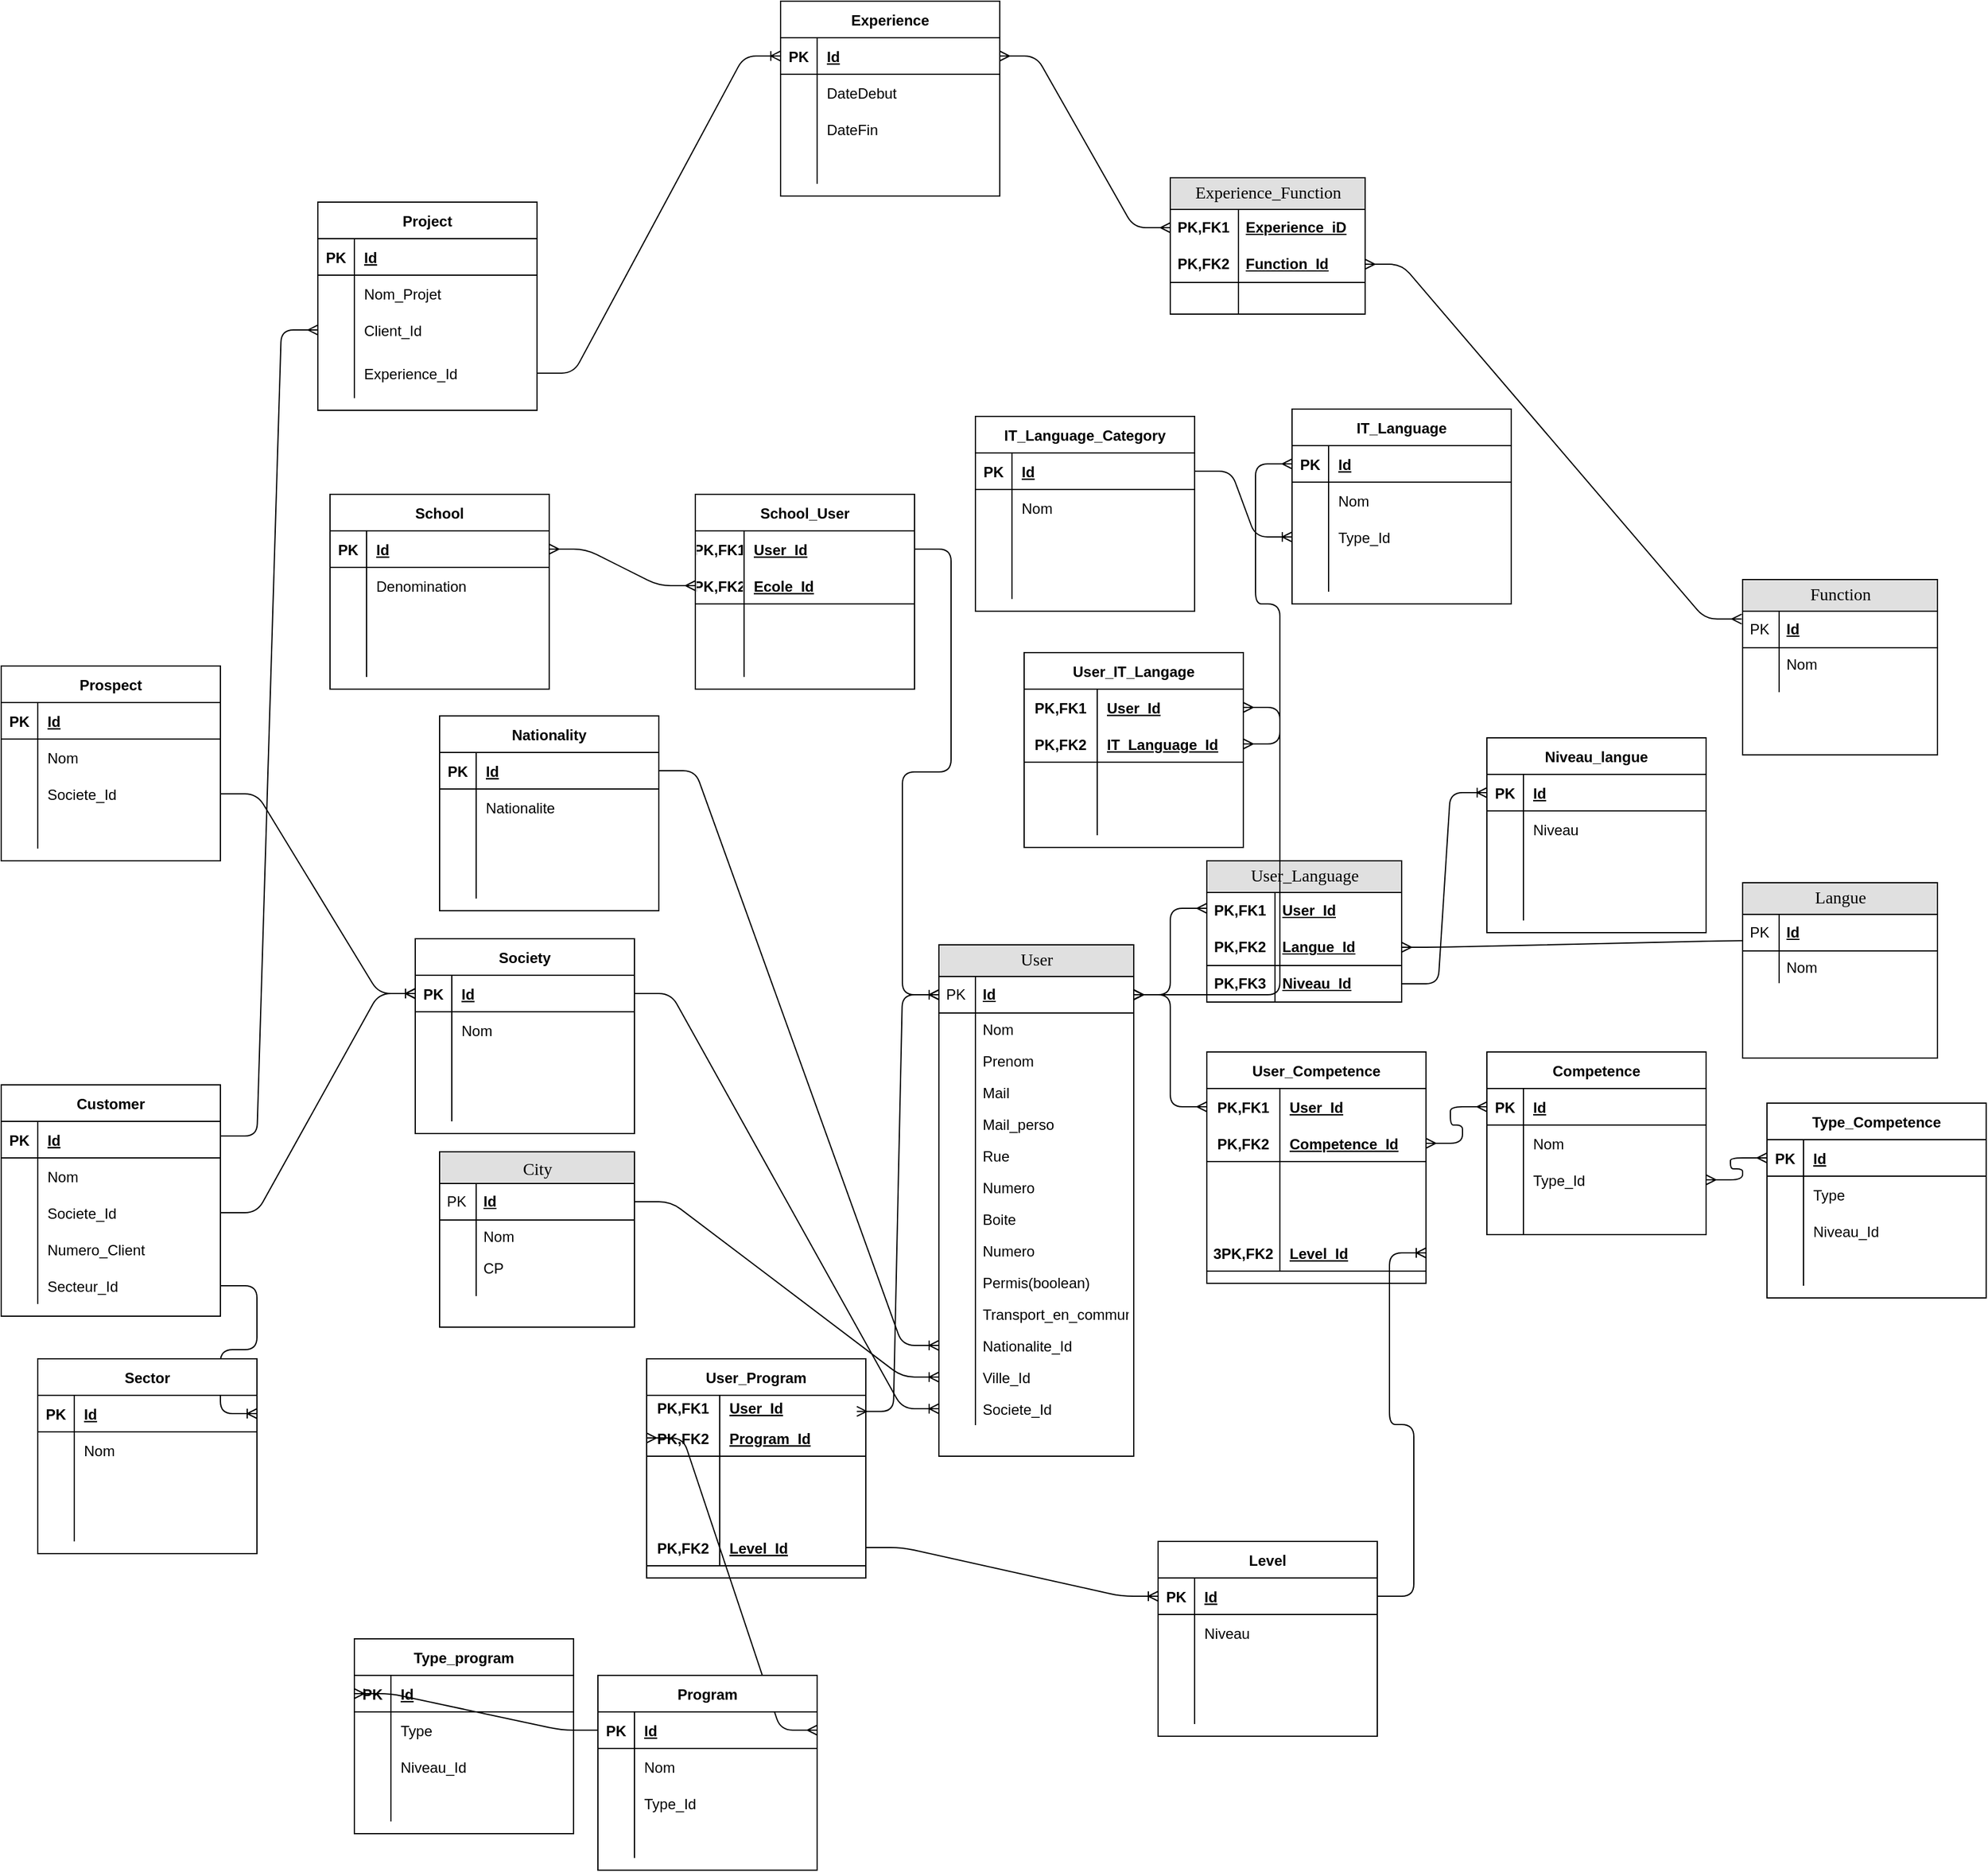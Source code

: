 <mxfile version="13.3.2" type="device"><diagram id="e56a1550-8fbb-45ad-956c-1786394a9013" name="Page-1"><mxGraphModel shadow="0" math="0" background="#ffffff" pageHeight="850" pageWidth="1100" pageScale="1" page="1" fold="1" arrows="1" connect="1" tooltips="1" guides="1" gridSize="10" grid="1" dy="1426" dx="2103"><root><mxCell id="0"/><mxCell id="1" parent="0"/><mxCell id="ClM8ZBuN8bYOg7eIASVT-99" value="" parent="1" style="edgeStyle=entityRelationEdgeStyle;fontSize=12;html=1;endArrow=ERmany;startArrow=ERmany;exitX=1;exitY=0.5;exitDx=0;exitDy=0;entryX=-0.005;entryY=0.213;entryDx=0;entryDy=0;entryPerimeter=0;" edge="1" target="2e49270ec7c68f3f-9" source="2e49270ec7c68f3f-4"><mxGeometry as="geometry" height="100" width="100" relative="1"><mxPoint as="sourcePoint" y="194" x="730"/><mxPoint as="targetPoint" y="94" x="830"/></mxGeometry></mxCell><mxCell id="2e49270ec7c68f3f-41" value="User_Language" parent="1" vertex="1" style="swimlane;html=1;fontStyle=0;childLayout=stackLayout;horizontal=1;startSize=26;fillColor=#e0e0e0;horizontalStack=0;resizeParent=1;resizeLast=0;collapsible=1;marginBottom=0;swimlaneFillColor=#ffffff;align=center;rounded=0;shadow=0;comic=0;labelBackgroundColor=none;strokeWidth=1;fontFamily=Verdana;fontSize=14"><mxGeometry as="geometry" height="116" width="160" y="281" x="460"/></mxCell><mxCell id="2e49270ec7c68f3f-42" value="User_Id" parent="2e49270ec7c68f3f-41" vertex="1" style="shape=partialRectangle;top=0;left=0;right=0;bottom=0;html=1;align=left;verticalAlign=middle;fillColor=none;spacingLeft=60;spacingRight=4;whiteSpace=wrap;overflow=hidden;rotatable=0;points=[[0,0.5],[1,0.5]];portConstraint=eastwest;dropTarget=0;fontStyle=5;"><mxGeometry as="geometry" height="30" width="160" y="26"/></mxCell><mxCell id="2e49270ec7c68f3f-43" value="PK,FK1" parent="2e49270ec7c68f3f-42" vertex="1" style="shape=partialRectangle;fontStyle=1;top=0;left=0;bottom=0;html=1;fillColor=none;align=left;verticalAlign=middle;spacingLeft=4;spacingRight=4;whiteSpace=wrap;overflow=hidden;rotatable=0;points=[];portConstraint=eastwest;part=1;" connectable="0"><mxGeometry as="geometry" height="30" width="56"/></mxCell><mxCell id="2e49270ec7c68f3f-44" value="Langue_Id" parent="2e49270ec7c68f3f-41" vertex="1" style="shape=partialRectangle;top=0;left=0;right=0;bottom=1;html=1;align=left;verticalAlign=middle;fillColor=none;spacingLeft=60;spacingRight=4;whiteSpace=wrap;overflow=hidden;rotatable=0;points=[[0,0.5],[1,0.5]];portConstraint=eastwest;dropTarget=0;fontStyle=5;"><mxGeometry as="geometry" height="30" width="160" y="56"/></mxCell><mxCell id="2e49270ec7c68f3f-45" value="PK,FK2" parent="2e49270ec7c68f3f-44" vertex="1" style="shape=partialRectangle;fontStyle=1;top=0;left=0;bottom=0;html=1;fillColor=none;align=left;verticalAlign=middle;spacingLeft=4;spacingRight=4;whiteSpace=wrap;overflow=hidden;rotatable=0;points=[];portConstraint=eastwest;part=1;" connectable="0"><mxGeometry as="geometry" height="30" width="56"/></mxCell><mxCell id="ClM8ZBuN8bYOg7eIASVT-343" value="Niveau_Id" parent="2e49270ec7c68f3f-41" vertex="1" style="shape=partialRectangle;top=0;left=0;right=0;bottom=1;html=1;align=left;verticalAlign=middle;fillColor=none;spacingLeft=60;spacingRight=4;whiteSpace=wrap;overflow=hidden;rotatable=0;points=[[0,0.5],[1,0.5]];portConstraint=eastwest;dropTarget=0;fontStyle=5;"><mxGeometry as="geometry" height="30" width="160" y="86"/></mxCell><mxCell id="ClM8ZBuN8bYOg7eIASVT-344" value="PK,FK3" parent="ClM8ZBuN8bYOg7eIASVT-343" vertex="1" style="shape=partialRectangle;fontStyle=1;top=0;left=0;bottom=0;html=1;fillColor=none;align=left;verticalAlign=middle;spacingLeft=4;spacingRight=4;whiteSpace=wrap;overflow=hidden;rotatable=0;points=[];portConstraint=eastwest;part=1;" connectable="0"><mxGeometry as="geometry" height="30" width="56"/></mxCell><mxCell id="ClM8ZBuN8bYOg7eIASVT-100" value="" parent="1" style="edgeStyle=entityRelationEdgeStyle;fontSize=12;html=1;endArrow=ERmany;startArrow=ERmany;exitX=1;exitY=0.5;exitDx=0;exitDy=0;" edge="1" target="2e49270ec7c68f3f-2" source="ClM8ZBuN8bYOg7eIASVT-349"><mxGeometry as="geometry" height="100" width="100" relative="1"><mxPoint as="sourcePoint" y="180" x="450"/><mxPoint as="targetPoint" y="80" x="550"/></mxGeometry></mxCell><mxCell id="ClM8ZBuN8bYOg7eIASVT-101" value="" parent="1" style="edgeStyle=entityRelationEdgeStyle;fontSize=12;html=1;endArrow=ERmany;startArrow=ERmany;entryX=0.119;entryY=-0.323;entryDx=0;entryDy=0;entryPerimeter=0;exitX=1;exitY=0.5;exitDx=0;exitDy=0;" edge="1" target="2e49270ec7c68f3f-33" source="2e49270ec7c68f3f-44"><mxGeometry as="geometry" height="100" width="100" relative="1"><mxPoint as="sourcePoint" y="370" x="510"/><mxPoint as="targetPoint" y="270" x="610"/></mxGeometry></mxCell><mxCell id="ClM8ZBuN8bYOg7eIASVT-103" value="" parent="1" style="edgeStyle=entityRelationEdgeStyle;fontSize=12;html=1;endArrow=ERoneToMany;" edge="1" target="ClM8ZBuN8bYOg7eIASVT-30" source="ClM8ZBuN8bYOg7eIASVT-36"><mxGeometry as="geometry" height="100" width="100" relative="1"><mxPoint as="sourcePoint" y="550" x="510"/><mxPoint as="targetPoint" y="450" x="610"/></mxGeometry></mxCell><mxCell id="ClM8ZBuN8bYOg7eIASVT-104" value="" parent="1" style="edgeStyle=entityRelationEdgeStyle;fontSize=12;html=1;endArrow=ERoneToMany;entryX=0;entryY=0.5;entryDx=0;entryDy=0;" edge="1" target="ClM8ZBuN8bYOg7eIASVT-32" source="2e49270ec7c68f3f-20"><mxGeometry as="geometry" height="100" width="100" relative="1"><mxPoint as="sourcePoint" y="550" x="510"/><mxPoint as="targetPoint" y="450" x="610"/></mxGeometry></mxCell><mxCell id="ClM8ZBuN8bYOg7eIASVT-146" value="User_Competence" parent="1" vertex="1" style="shape=table;startSize=30;container=1;collapsible=1;childLayout=tableLayout;fixedRows=1;rowLines=0;fontStyle=1;align=center;resizeLast=1;"><mxGeometry as="geometry" height="190" width="180" y="438" x="460"/></mxCell><mxCell id="ClM8ZBuN8bYOg7eIASVT-147" value="" parent="ClM8ZBuN8bYOg7eIASVT-146" vertex="1" style="shape=partialRectangle;collapsible=0;dropTarget=0;pointerEvents=0;fillColor=none;top=0;left=0;bottom=0;right=0;points=[[0,0.5],[1,0.5]];portConstraint=eastwest;"><mxGeometry as="geometry" height="30" width="180" y="30"/></mxCell><mxCell id="ClM8ZBuN8bYOg7eIASVT-148" value="PK,FK1" parent="ClM8ZBuN8bYOg7eIASVT-147" vertex="1" style="shape=partialRectangle;connectable=0;fillColor=none;top=0;left=0;bottom=0;right=0;fontStyle=1;overflow=hidden;"><mxGeometry as="geometry" height="30" width="60"/></mxCell><mxCell id="ClM8ZBuN8bYOg7eIASVT-149" value="User_Id" parent="ClM8ZBuN8bYOg7eIASVT-147" vertex="1" style="shape=partialRectangle;connectable=0;fillColor=none;top=0;left=0;bottom=0;right=0;align=left;spacingLeft=6;fontStyle=5;overflow=hidden;"><mxGeometry as="geometry" height="30" width="120" x="60"/></mxCell><mxCell id="ClM8ZBuN8bYOg7eIASVT-150" value="" parent="ClM8ZBuN8bYOg7eIASVT-146" vertex="1" style="shape=partialRectangle;collapsible=0;dropTarget=0;pointerEvents=0;fillColor=none;top=0;left=0;bottom=1;right=0;points=[[0,0.5],[1,0.5]];portConstraint=eastwest;"><mxGeometry as="geometry" height="30" width="180" y="60"/></mxCell><mxCell id="ClM8ZBuN8bYOg7eIASVT-151" value="PK,FK2" parent="ClM8ZBuN8bYOg7eIASVT-150" vertex="1" style="shape=partialRectangle;connectable=0;fillColor=none;top=0;left=0;bottom=0;right=0;fontStyle=1;overflow=hidden;"><mxGeometry as="geometry" height="30" width="60"/></mxCell><mxCell id="ClM8ZBuN8bYOg7eIASVT-152" value="Competence_Id" parent="ClM8ZBuN8bYOg7eIASVT-150" vertex="1" style="shape=partialRectangle;connectable=0;fillColor=none;top=0;left=0;bottom=0;right=0;align=left;spacingLeft=6;fontStyle=5;overflow=hidden;"><mxGeometry as="geometry" height="30" width="120" x="60"/></mxCell><mxCell id="ClM8ZBuN8bYOg7eIASVT-153" value="" parent="ClM8ZBuN8bYOg7eIASVT-146" vertex="1" style="shape=partialRectangle;collapsible=0;dropTarget=0;pointerEvents=0;fillColor=none;top=0;left=0;bottom=0;right=0;points=[[0,0.5],[1,0.5]];portConstraint=eastwest;"><mxGeometry as="geometry" height="30" width="180" y="90"/></mxCell><mxCell id="ClM8ZBuN8bYOg7eIASVT-154" value="" parent="ClM8ZBuN8bYOg7eIASVT-153" vertex="1" style="shape=partialRectangle;connectable=0;fillColor=none;top=0;left=0;bottom=0;right=0;editable=1;overflow=hidden;"><mxGeometry as="geometry" height="30" width="60"/></mxCell><mxCell id="ClM8ZBuN8bYOg7eIASVT-155" value="" parent="ClM8ZBuN8bYOg7eIASVT-153" vertex="1" style="shape=partialRectangle;connectable=0;fillColor=none;top=0;left=0;bottom=0;right=0;align=left;spacingLeft=6;overflow=hidden;"><mxGeometry as="geometry" height="30" width="120" x="60"/></mxCell><mxCell id="ClM8ZBuN8bYOg7eIASVT-156" value="" parent="ClM8ZBuN8bYOg7eIASVT-146" vertex="1" style="shape=partialRectangle;collapsible=0;dropTarget=0;pointerEvents=0;fillColor=none;top=0;left=0;bottom=0;right=0;points=[[0,0.5],[1,0.5]];portConstraint=eastwest;"><mxGeometry as="geometry" height="30" width="180" y="120"/></mxCell><mxCell id="ClM8ZBuN8bYOg7eIASVT-157" value="" parent="ClM8ZBuN8bYOg7eIASVT-156" vertex="1" style="shape=partialRectangle;connectable=0;fillColor=none;top=0;left=0;bottom=0;right=0;editable=1;overflow=hidden;"><mxGeometry as="geometry" height="30" width="60"/></mxCell><mxCell id="ClM8ZBuN8bYOg7eIASVT-158" value="" parent="ClM8ZBuN8bYOg7eIASVT-156" vertex="1" style="shape=partialRectangle;connectable=0;fillColor=none;top=0;left=0;bottom=0;right=0;align=left;spacingLeft=6;overflow=hidden;"><mxGeometry as="geometry" height="30" width="120" x="60"/></mxCell><mxCell id="ClM8ZBuN8bYOg7eIASVT-394" value="" parent="ClM8ZBuN8bYOg7eIASVT-146" vertex="1" style="shape=partialRectangle;collapsible=0;dropTarget=0;pointerEvents=0;fillColor=none;top=0;left=0;bottom=1;right=0;points=[[0,0.5],[1,0.5]];portConstraint=eastwest;"><mxGeometry as="geometry" height="30" width="180" y="150"/></mxCell><mxCell id="ClM8ZBuN8bYOg7eIASVT-395" value="3PK,FK2" parent="ClM8ZBuN8bYOg7eIASVT-394" vertex="1" style="shape=partialRectangle;connectable=0;fillColor=none;top=0;left=0;bottom=0;right=0;fontStyle=1;overflow=hidden;"><mxGeometry as="geometry" height="30" width="60"/></mxCell><mxCell id="ClM8ZBuN8bYOg7eIASVT-396" value="Level_Id" parent="ClM8ZBuN8bYOg7eIASVT-394" vertex="1" style="shape=partialRectangle;connectable=0;fillColor=none;top=0;left=0;bottom=0;right=0;align=left;spacingLeft=6;fontStyle=5;overflow=hidden;"><mxGeometry as="geometry" height="30" width="120" x="60"/></mxCell><mxCell id="ClM8ZBuN8bYOg7eIASVT-159" value="" parent="1" style="edgeStyle=entityRelationEdgeStyle;fontSize=12;html=1;endArrow=ERmany;startArrow=ERmany;exitX=1;exitY=0.5;exitDx=0;exitDy=0;" edge="1" source="2e49270ec7c68f3f-81"><mxGeometry as="geometry" height="100" width="100" relative="1"><mxPoint as="sourcePoint" y="390" x="410"/><mxPoint as="targetPoint" y="320" x="460"/></mxGeometry></mxCell><mxCell id="ClM8ZBuN8bYOg7eIASVT-160" value="" parent="1" style="edgeStyle=entityRelationEdgeStyle;fontSize=12;html=1;endArrow=ERmany;startArrow=ERmany;entryX=0;entryY=0.5;entryDx=0;entryDy=0;exitX=1;exitY=0.5;exitDx=0;exitDy=0;" edge="1" target="ClM8ZBuN8bYOg7eIASVT-147" source="2e49270ec7c68f3f-81"><mxGeometry as="geometry" height="100" width="100" relative="1"><mxPoint as="sourcePoint" y="90" x="410"/><mxPoint as="targetPoint" y="340" x="610"/></mxGeometry></mxCell><mxCell id="ClM8ZBuN8bYOg7eIASVT-105" value="Competence" parent="1" vertex="1" style="shape=table;startSize=30;container=1;collapsible=1;childLayout=tableLayout;fixedRows=1;rowLines=0;fontStyle=1;align=center;resizeLast=1;"><mxGeometry as="geometry" height="150" width="180" y="438" x="690"/></mxCell><mxCell id="ClM8ZBuN8bYOg7eIASVT-106" value="" parent="ClM8ZBuN8bYOg7eIASVT-105" vertex="1" style="shape=partialRectangle;collapsible=0;dropTarget=0;pointerEvents=0;fillColor=none;top=0;left=0;bottom=1;right=0;points=[[0,0.5],[1,0.5]];portConstraint=eastwest;"><mxGeometry as="geometry" height="30" width="180" y="30"/></mxCell><mxCell id="ClM8ZBuN8bYOg7eIASVT-107" value="PK" parent="ClM8ZBuN8bYOg7eIASVT-106" vertex="1" style="shape=partialRectangle;connectable=0;fillColor=none;top=0;left=0;bottom=0;right=0;fontStyle=1;overflow=hidden;"><mxGeometry as="geometry" height="30" width="30"/></mxCell><mxCell id="ClM8ZBuN8bYOg7eIASVT-108" value="Id" parent="ClM8ZBuN8bYOg7eIASVT-106" vertex="1" style="shape=partialRectangle;connectable=0;fillColor=none;top=0;left=0;bottom=0;right=0;align=left;spacingLeft=6;fontStyle=5;overflow=hidden;"><mxGeometry as="geometry" height="30" width="150" x="30"/></mxCell><mxCell id="ClM8ZBuN8bYOg7eIASVT-109" value="" parent="ClM8ZBuN8bYOg7eIASVT-105" vertex="1" style="shape=partialRectangle;collapsible=0;dropTarget=0;pointerEvents=0;fillColor=none;top=0;left=0;bottom=0;right=0;points=[[0,0.5],[1,0.5]];portConstraint=eastwest;"><mxGeometry as="geometry" height="30" width="180" y="60"/></mxCell><mxCell id="ClM8ZBuN8bYOg7eIASVT-110" value="" parent="ClM8ZBuN8bYOg7eIASVT-109" vertex="1" style="shape=partialRectangle;connectable=0;fillColor=none;top=0;left=0;bottom=0;right=0;editable=1;overflow=hidden;"><mxGeometry as="geometry" height="30" width="30"/></mxCell><mxCell id="ClM8ZBuN8bYOg7eIASVT-111" value="Nom" parent="ClM8ZBuN8bYOg7eIASVT-109" vertex="1" style="shape=partialRectangle;connectable=0;fillColor=none;top=0;left=0;bottom=0;right=0;align=left;spacingLeft=6;overflow=hidden;"><mxGeometry as="geometry" height="30" width="150" x="30"/></mxCell><mxCell id="ClM8ZBuN8bYOg7eIASVT-112" value="" parent="ClM8ZBuN8bYOg7eIASVT-105" vertex="1" style="shape=partialRectangle;collapsible=0;dropTarget=0;pointerEvents=0;fillColor=none;top=0;left=0;bottom=0;right=0;points=[[0,0.5],[1,0.5]];portConstraint=eastwest;"><mxGeometry as="geometry" height="30" width="180" y="90"/></mxCell><mxCell id="ClM8ZBuN8bYOg7eIASVT-113" value="" parent="ClM8ZBuN8bYOg7eIASVT-112" vertex="1" style="shape=partialRectangle;connectable=0;fillColor=none;top=0;left=0;bottom=0;right=0;editable=1;overflow=hidden;"><mxGeometry as="geometry" height="30" width="30"/></mxCell><mxCell id="ClM8ZBuN8bYOg7eIASVT-114" value="Type_Id" parent="ClM8ZBuN8bYOg7eIASVT-112" vertex="1" style="shape=partialRectangle;connectable=0;fillColor=none;top=0;left=0;bottom=0;right=0;align=left;spacingLeft=6;overflow=hidden;"><mxGeometry as="geometry" height="30" width="150" x="30"/></mxCell><mxCell id="ClM8ZBuN8bYOg7eIASVT-115" value="" parent="ClM8ZBuN8bYOg7eIASVT-105" vertex="1" style="shape=partialRectangle;collapsible=0;dropTarget=0;pointerEvents=0;fillColor=none;top=0;left=0;bottom=0;right=0;points=[[0,0.5],[1,0.5]];portConstraint=eastwest;"><mxGeometry as="geometry" height="30" width="180" y="120"/></mxCell><mxCell id="ClM8ZBuN8bYOg7eIASVT-116" value="" parent="ClM8ZBuN8bYOg7eIASVT-115" vertex="1" style="shape=partialRectangle;connectable=0;fillColor=none;top=0;left=0;bottom=0;right=0;editable=1;overflow=hidden;"><mxGeometry as="geometry" height="30" width="30"/></mxCell><mxCell id="ClM8ZBuN8bYOg7eIASVT-117" value="" parent="ClM8ZBuN8bYOg7eIASVT-115" vertex="1" style="shape=partialRectangle;connectable=0;fillColor=none;top=0;left=0;bottom=0;right=0;align=left;spacingLeft=6;overflow=hidden;"><mxGeometry as="geometry" height="30" width="150" x="30"/></mxCell><mxCell id="ClM8ZBuN8bYOg7eIASVT-161" value="" parent="1" style="edgeStyle=entityRelationEdgeStyle;fontSize=12;html=1;endArrow=ERmany;startArrow=ERmany;exitX=1;exitY=0.5;exitDx=0;exitDy=0;" edge="1" target="ClM8ZBuN8bYOg7eIASVT-106" source="ClM8ZBuN8bYOg7eIASVT-150"><mxGeometry as="geometry" height="100" width="100" relative="1"><mxPoint as="sourcePoint" y="440" x="510"/><mxPoint as="targetPoint" y="340" x="610"/></mxGeometry></mxCell><mxCell id="ClM8ZBuN8bYOg7eIASVT-162" value="Type_Competence" parent="1" vertex="1" style="shape=table;startSize=30;container=1;collapsible=1;childLayout=tableLayout;fixedRows=1;rowLines=0;fontStyle=1;align=center;resizeLast=1;"><mxGeometry as="geometry" height="160" width="180" y="480" x="920"/></mxCell><mxCell id="ClM8ZBuN8bYOg7eIASVT-163" value="" parent="ClM8ZBuN8bYOg7eIASVT-162" vertex="1" style="shape=partialRectangle;collapsible=0;dropTarget=0;pointerEvents=0;fillColor=none;top=0;left=0;bottom=1;right=0;points=[[0,0.5],[1,0.5]];portConstraint=eastwest;"><mxGeometry as="geometry" height="30" width="180" y="30"/></mxCell><mxCell id="ClM8ZBuN8bYOg7eIASVT-164" value="PK" parent="ClM8ZBuN8bYOg7eIASVT-163" vertex="1" style="shape=partialRectangle;connectable=0;fillColor=none;top=0;left=0;bottom=0;right=0;fontStyle=1;overflow=hidden;"><mxGeometry as="geometry" height="30" width="30"/></mxCell><mxCell id="ClM8ZBuN8bYOg7eIASVT-165" value="Id" parent="ClM8ZBuN8bYOg7eIASVT-163" vertex="1" style="shape=partialRectangle;connectable=0;fillColor=none;top=0;left=0;bottom=0;right=0;align=left;spacingLeft=6;fontStyle=5;overflow=hidden;"><mxGeometry as="geometry" height="30" width="150" x="30"/></mxCell><mxCell id="ClM8ZBuN8bYOg7eIASVT-166" value="" parent="ClM8ZBuN8bYOg7eIASVT-162" vertex="1" style="shape=partialRectangle;collapsible=0;dropTarget=0;pointerEvents=0;fillColor=none;top=0;left=0;bottom=0;right=0;points=[[0,0.5],[1,0.5]];portConstraint=eastwest;"><mxGeometry as="geometry" height="30" width="180" y="60"/></mxCell><mxCell id="ClM8ZBuN8bYOg7eIASVT-167" value="" parent="ClM8ZBuN8bYOg7eIASVT-166" vertex="1" style="shape=partialRectangle;connectable=0;fillColor=none;top=0;left=0;bottom=0;right=0;editable=1;overflow=hidden;"><mxGeometry as="geometry" height="30" width="30"/></mxCell><mxCell id="ClM8ZBuN8bYOg7eIASVT-168" value="Type" parent="ClM8ZBuN8bYOg7eIASVT-166" vertex="1" style="shape=partialRectangle;connectable=0;fillColor=none;top=0;left=0;bottom=0;right=0;align=left;spacingLeft=6;overflow=hidden;"><mxGeometry as="geometry" height="30" width="150" x="30"/></mxCell><mxCell id="ClM8ZBuN8bYOg7eIASVT-169" value="" parent="ClM8ZBuN8bYOg7eIASVT-162" vertex="1" style="shape=partialRectangle;collapsible=0;dropTarget=0;pointerEvents=0;fillColor=none;top=0;left=0;bottom=0;right=0;points=[[0,0.5],[1,0.5]];portConstraint=eastwest;"><mxGeometry as="geometry" height="30" width="180" y="90"/></mxCell><mxCell id="ClM8ZBuN8bYOg7eIASVT-170" value="" parent="ClM8ZBuN8bYOg7eIASVT-169" vertex="1" style="shape=partialRectangle;connectable=0;fillColor=none;top=0;left=0;bottom=0;right=0;editable=1;overflow=hidden;"><mxGeometry as="geometry" height="30" width="30"/></mxCell><mxCell id="ClM8ZBuN8bYOg7eIASVT-171" value="Niveau_Id" parent="ClM8ZBuN8bYOg7eIASVT-169" vertex="1" style="shape=partialRectangle;connectable=0;fillColor=none;top=0;left=0;bottom=0;right=0;align=left;spacingLeft=6;overflow=hidden;"><mxGeometry as="geometry" height="30" width="150" x="30"/></mxCell><mxCell id="ClM8ZBuN8bYOg7eIASVT-172" value="" parent="ClM8ZBuN8bYOg7eIASVT-162" vertex="1" style="shape=partialRectangle;collapsible=0;dropTarget=0;pointerEvents=0;fillColor=none;top=0;left=0;bottom=0;right=0;points=[[0,0.5],[1,0.5]];portConstraint=eastwest;"><mxGeometry as="geometry" height="30" width="180" y="120"/></mxCell><mxCell id="ClM8ZBuN8bYOg7eIASVT-173" value="" parent="ClM8ZBuN8bYOg7eIASVT-172" vertex="1" style="shape=partialRectangle;connectable=0;fillColor=none;top=0;left=0;bottom=0;right=0;editable=1;overflow=hidden;"><mxGeometry as="geometry" height="30" width="30"/></mxCell><mxCell id="ClM8ZBuN8bYOg7eIASVT-174" value="" parent="ClM8ZBuN8bYOg7eIASVT-172" vertex="1" style="shape=partialRectangle;connectable=0;fillColor=none;top=0;left=0;bottom=0;right=0;align=left;spacingLeft=6;overflow=hidden;"><mxGeometry as="geometry" height="30" width="150" x="30"/></mxCell><mxCell id="ClM8ZBuN8bYOg7eIASVT-175" value="" parent="1" style="edgeStyle=entityRelationEdgeStyle;fontSize=12;html=1;endArrow=ERmany;startArrow=ERmany;entryX=0;entryY=0.5;entryDx=0;entryDy=0;exitX=1;exitY=0.5;exitDx=0;exitDy=0;" edge="1" target="ClM8ZBuN8bYOg7eIASVT-163" source="ClM8ZBuN8bYOg7eIASVT-112"><mxGeometry as="geometry" height="100" width="100" relative="1"><mxPoint as="sourcePoint" y="440" x="520"/><mxPoint as="targetPoint" y="340" x="620"/></mxGeometry></mxCell><mxCell id="ClM8ZBuN8bYOg7eIASVT-189" value="" parent="1" style="edgeStyle=entityRelationEdgeStyle;fontSize=12;html=1;endArrow=ERoneToMany;entryX=1;entryY=0.5;entryDx=0;entryDy=0;exitX=1;exitY=0.5;exitDx=0;exitDy=0;" edge="1" target="ClM8ZBuN8bYOg7eIASVT-394" source="ClM8ZBuN8bYOg7eIASVT-177"><mxGeometry as="geometry" height="100" width="100" relative="1"><mxPoint as="sourcePoint" y="673" x="870"/><mxPoint as="targetPoint" y="440" x="620"/></mxGeometry></mxCell><mxCell id="ClM8ZBuN8bYOg7eIASVT-203" value="" parent="1" style="edgeStyle=entityRelationEdgeStyle;fontSize=12;html=1;endArrow=ERoneToMany;exitX=1;exitY=0.5;exitDx=0;exitDy=0;entryX=0;entryY=0.5;entryDx=0;entryDy=0;" edge="1" target="ClM8ZBuN8bYOg7eIASVT-177" source="ClM8ZBuN8bYOg7eIASVT-498"><mxGeometry as="geometry" height="100" width="100" relative="1"><mxPoint as="sourcePoint" y="610" x="520"/><mxPoint as="targetPoint" y="510" x="620"/></mxGeometry></mxCell><mxCell id="ClM8ZBuN8bYOg7eIASVT-219" value="" parent="1" style="edgeStyle=entityRelationEdgeStyle;fontSize=12;html=1;endArrow=ERoneToMany;exitX=1;exitY=0.5;exitDx=0;exitDy=0;entryX=0;entryY=0.5;entryDx=0;entryDy=0;" edge="1" target="ClM8ZBuN8bYOg7eIASVT-217" source="ClM8ZBuN8bYOg7eIASVT-205"><mxGeometry as="geometry" height="100" width="100" relative="1"><mxPoint as="sourcePoint" y="250" x="310"/><mxPoint as="targetPoint" y="150" x="410"/></mxGeometry></mxCell><mxCell id="ClM8ZBuN8bYOg7eIASVT-35" value="Nationality" parent="1" vertex="1" style="shape=table;startSize=30;container=1;collapsible=1;childLayout=tableLayout;fixedRows=1;rowLines=0;fontStyle=1;align=center;resizeLast=1;"><mxGeometry as="geometry" height="160" width="180" y="162" x="-170"/></mxCell><mxCell id="ClM8ZBuN8bYOg7eIASVT-36" value="" parent="ClM8ZBuN8bYOg7eIASVT-35" vertex="1" style="shape=partialRectangle;collapsible=0;dropTarget=0;pointerEvents=0;fillColor=none;top=0;left=0;bottom=1;right=0;points=[[0,0.5],[1,0.5]];portConstraint=eastwest;"><mxGeometry as="geometry" height="30" width="180" y="30"/></mxCell><mxCell id="ClM8ZBuN8bYOg7eIASVT-37" value="PK" parent="ClM8ZBuN8bYOg7eIASVT-36" vertex="1" style="shape=partialRectangle;connectable=0;fillColor=none;top=0;left=0;bottom=0;right=0;fontStyle=1;overflow=hidden;"><mxGeometry as="geometry" height="30" width="30"/></mxCell><mxCell id="ClM8ZBuN8bYOg7eIASVT-38" value="Id" parent="ClM8ZBuN8bYOg7eIASVT-36" vertex="1" style="shape=partialRectangle;connectable=0;fillColor=none;top=0;left=0;bottom=0;right=0;align=left;spacingLeft=6;fontStyle=5;overflow=hidden;"><mxGeometry as="geometry" height="30" width="150" x="30"/></mxCell><mxCell id="ClM8ZBuN8bYOg7eIASVT-39" value="" parent="ClM8ZBuN8bYOg7eIASVT-35" vertex="1" style="shape=partialRectangle;collapsible=0;dropTarget=0;pointerEvents=0;fillColor=none;top=0;left=0;bottom=0;right=0;points=[[0,0.5],[1,0.5]];portConstraint=eastwest;"><mxGeometry as="geometry" height="30" width="180" y="60"/></mxCell><mxCell id="ClM8ZBuN8bYOg7eIASVT-40" value="" parent="ClM8ZBuN8bYOg7eIASVT-39" vertex="1" style="shape=partialRectangle;connectable=0;fillColor=none;top=0;left=0;bottom=0;right=0;editable=1;overflow=hidden;"><mxGeometry as="geometry" height="30" width="30"/></mxCell><mxCell id="ClM8ZBuN8bYOg7eIASVT-41" value="Nationalite" parent="ClM8ZBuN8bYOg7eIASVT-39" vertex="1" style="shape=partialRectangle;connectable=0;fillColor=none;top=0;left=0;bottom=0;right=0;align=left;spacingLeft=6;overflow=hidden;"><mxGeometry as="geometry" height="30" width="150" x="30"/></mxCell><mxCell id="ClM8ZBuN8bYOg7eIASVT-42" value="" parent="ClM8ZBuN8bYOg7eIASVT-35" vertex="1" style="shape=partialRectangle;collapsible=0;dropTarget=0;pointerEvents=0;fillColor=none;top=0;left=0;bottom=0;right=0;points=[[0,0.5],[1,0.5]];portConstraint=eastwest;"><mxGeometry as="geometry" height="30" width="180" y="90"/></mxCell><mxCell id="ClM8ZBuN8bYOg7eIASVT-43" value="" parent="ClM8ZBuN8bYOg7eIASVT-42" vertex="1" style="shape=partialRectangle;connectable=0;fillColor=none;top=0;left=0;bottom=0;right=0;editable=1;overflow=hidden;"><mxGeometry as="geometry" height="30" width="30"/></mxCell><mxCell id="ClM8ZBuN8bYOg7eIASVT-44" value="" parent="ClM8ZBuN8bYOg7eIASVT-42" vertex="1" style="shape=partialRectangle;connectable=0;fillColor=none;top=0;left=0;bottom=0;right=0;align=left;spacingLeft=6;overflow=hidden;"><mxGeometry as="geometry" height="30" width="150" x="30"/></mxCell><mxCell id="ClM8ZBuN8bYOg7eIASVT-45" value="" parent="ClM8ZBuN8bYOg7eIASVT-35" vertex="1" style="shape=partialRectangle;collapsible=0;dropTarget=0;pointerEvents=0;fillColor=none;top=0;left=0;bottom=0;right=0;points=[[0,0.5],[1,0.5]];portConstraint=eastwest;"><mxGeometry as="geometry" height="30" width="180" y="120"/></mxCell><mxCell id="ClM8ZBuN8bYOg7eIASVT-46" value="" parent="ClM8ZBuN8bYOg7eIASVT-45" vertex="1" style="shape=partialRectangle;connectable=0;fillColor=none;top=0;left=0;bottom=0;right=0;editable=1;overflow=hidden;"><mxGeometry as="geometry" height="30" width="30"/></mxCell><mxCell id="ClM8ZBuN8bYOg7eIASVT-47" value="" parent="ClM8ZBuN8bYOg7eIASVT-45" vertex="1" style="shape=partialRectangle;connectable=0;fillColor=none;top=0;left=0;bottom=0;right=0;align=left;spacingLeft=6;overflow=hidden;"><mxGeometry as="geometry" height="30" width="150" x="30"/></mxCell><mxCell id="ClM8ZBuN8bYOg7eIASVT-233" value="School_User" parent="1" vertex="1" style="shape=table;startSize=30;container=1;collapsible=1;childLayout=tableLayout;fixedRows=1;rowLines=0;fontStyle=1;align=center;resizeLast=1;"><mxGeometry as="geometry" height="160" width="180" y="-20" x="40"/></mxCell><mxCell id="ClM8ZBuN8bYOg7eIASVT-234" value="" parent="ClM8ZBuN8bYOg7eIASVT-233" vertex="1" style="shape=partialRectangle;collapsible=0;dropTarget=0;pointerEvents=0;fillColor=none;top=0;left=0;bottom=0;right=0;points=[[0,0.5],[1,0.5]];portConstraint=eastwest;"><mxGeometry as="geometry" height="30" width="180" y="30"/></mxCell><mxCell id="ClM8ZBuN8bYOg7eIASVT-235" value="PK,FK1" parent="ClM8ZBuN8bYOg7eIASVT-234" vertex="1" style="shape=partialRectangle;connectable=0;fillColor=none;top=0;left=0;bottom=0;right=0;fontStyle=1;overflow=hidden;"><mxGeometry as="geometry" height="30" width="40"/></mxCell><mxCell id="ClM8ZBuN8bYOg7eIASVT-236" value="User_Id" parent="ClM8ZBuN8bYOg7eIASVT-234" vertex="1" style="shape=partialRectangle;connectable=0;fillColor=none;top=0;left=0;bottom=0;right=0;align=left;spacingLeft=6;fontStyle=5;overflow=hidden;"><mxGeometry as="geometry" height="30" width="140" x="40"/></mxCell><mxCell id="ClM8ZBuN8bYOg7eIASVT-237" value="" parent="ClM8ZBuN8bYOg7eIASVT-233" vertex="1" style="shape=partialRectangle;collapsible=0;dropTarget=0;pointerEvents=0;fillColor=none;top=0;left=0;bottom=1;right=0;points=[[0,0.5],[1,0.5]];portConstraint=eastwest;"><mxGeometry as="geometry" height="30" width="180" y="60"/></mxCell><mxCell id="ClM8ZBuN8bYOg7eIASVT-238" value="PK,FK2" parent="ClM8ZBuN8bYOg7eIASVT-237" vertex="1" style="shape=partialRectangle;connectable=0;fillColor=none;top=0;left=0;bottom=0;right=0;fontStyle=1;overflow=hidden;"><mxGeometry as="geometry" height="30" width="40"/></mxCell><mxCell id="ClM8ZBuN8bYOg7eIASVT-239" value="Ecole_Id" parent="ClM8ZBuN8bYOg7eIASVT-237" vertex="1" style="shape=partialRectangle;connectable=0;fillColor=none;top=0;left=0;bottom=0;right=0;align=left;spacingLeft=6;fontStyle=5;overflow=hidden;"><mxGeometry as="geometry" height="30" width="140" x="40"/></mxCell><mxCell id="ClM8ZBuN8bYOg7eIASVT-240" value="" parent="ClM8ZBuN8bYOg7eIASVT-233" vertex="1" style="shape=partialRectangle;collapsible=0;dropTarget=0;pointerEvents=0;fillColor=none;top=0;left=0;bottom=0;right=0;points=[[0,0.5],[1,0.5]];portConstraint=eastwest;"><mxGeometry as="geometry" height="30" width="180" y="90"/></mxCell><mxCell id="ClM8ZBuN8bYOg7eIASVT-241" value="" parent="ClM8ZBuN8bYOg7eIASVT-240" vertex="1" style="shape=partialRectangle;connectable=0;fillColor=none;top=0;left=0;bottom=0;right=0;editable=1;overflow=hidden;"><mxGeometry as="geometry" height="30" width="40"/></mxCell><mxCell id="ClM8ZBuN8bYOg7eIASVT-242" value="" parent="ClM8ZBuN8bYOg7eIASVT-240" vertex="1" style="shape=partialRectangle;connectable=0;fillColor=none;top=0;left=0;bottom=0;right=0;align=left;spacingLeft=6;overflow=hidden;"><mxGeometry as="geometry" height="30" width="140" x="40"/></mxCell><mxCell id="ClM8ZBuN8bYOg7eIASVT-243" value="" parent="ClM8ZBuN8bYOg7eIASVT-233" vertex="1" style="shape=partialRectangle;collapsible=0;dropTarget=0;pointerEvents=0;fillColor=none;top=0;left=0;bottom=0;right=0;points=[[0,0.5],[1,0.5]];portConstraint=eastwest;"><mxGeometry as="geometry" height="30" width="180" y="120"/></mxCell><mxCell id="ClM8ZBuN8bYOg7eIASVT-244" value="" parent="ClM8ZBuN8bYOg7eIASVT-243" vertex="1" style="shape=partialRectangle;connectable=0;fillColor=none;top=0;left=0;bottom=0;right=0;editable=1;overflow=hidden;"><mxGeometry as="geometry" height="30" width="40"/></mxCell><mxCell id="ClM8ZBuN8bYOg7eIASVT-245" value="" parent="ClM8ZBuN8bYOg7eIASVT-243" vertex="1" style="shape=partialRectangle;connectable=0;fillColor=none;top=0;left=0;bottom=0;right=0;align=left;spacingLeft=6;overflow=hidden;"><mxGeometry as="geometry" height="30" width="140" x="40"/></mxCell><mxCell id="ClM8ZBuN8bYOg7eIASVT-247" value="" parent="1" style="edgeStyle=entityRelationEdgeStyle;fontSize=12;html=1;endArrow=ERmany;startArrow=ERmany;entryX=0;entryY=0.5;entryDx=0;entryDy=0;exitX=1;exitY=0.5;exitDx=0;exitDy=0;" edge="1" target="ClM8ZBuN8bYOg7eIASVT-237" source="ClM8ZBuN8bYOg7eIASVT-221"><mxGeometry as="geometry" height="100" width="100" relative="1"><mxPoint as="sourcePoint" y="800" x="20"/><mxPoint as="targetPoint" y="700" x="120"/></mxGeometry></mxCell><mxCell id="ClM8ZBuN8bYOg7eIASVT-204" value="Society" parent="1" vertex="1" style="shape=table;startSize=30;container=1;collapsible=1;childLayout=tableLayout;fixedRows=1;rowLines=0;fontStyle=1;align=center;resizeLast=1;"><mxGeometry as="geometry" height="160" width="180" y="345" x="-190"/></mxCell><mxCell id="ClM8ZBuN8bYOg7eIASVT-205" value="" parent="ClM8ZBuN8bYOg7eIASVT-204" vertex="1" style="shape=partialRectangle;collapsible=0;dropTarget=0;pointerEvents=0;fillColor=none;top=0;left=0;bottom=1;right=0;points=[[0,0.5],[1,0.5]];portConstraint=eastwest;"><mxGeometry as="geometry" height="30" width="180" y="30"/></mxCell><mxCell id="ClM8ZBuN8bYOg7eIASVT-206" value="PK" parent="ClM8ZBuN8bYOg7eIASVT-205" vertex="1" style="shape=partialRectangle;connectable=0;fillColor=none;top=0;left=0;bottom=0;right=0;fontStyle=1;overflow=hidden;"><mxGeometry as="geometry" height="30" width="30"/></mxCell><mxCell id="ClM8ZBuN8bYOg7eIASVT-207" value="Id" parent="ClM8ZBuN8bYOg7eIASVT-205" vertex="1" style="shape=partialRectangle;connectable=0;fillColor=none;top=0;left=0;bottom=0;right=0;align=left;spacingLeft=6;fontStyle=5;overflow=hidden;"><mxGeometry as="geometry" height="30" width="150" x="30"/></mxCell><mxCell id="ClM8ZBuN8bYOg7eIASVT-208" value="" parent="ClM8ZBuN8bYOg7eIASVT-204" vertex="1" style="shape=partialRectangle;collapsible=0;dropTarget=0;pointerEvents=0;fillColor=none;top=0;left=0;bottom=0;right=0;points=[[0,0.5],[1,0.5]];portConstraint=eastwest;"><mxGeometry as="geometry" height="30" width="180" y="60"/></mxCell><mxCell id="ClM8ZBuN8bYOg7eIASVT-209" value="" parent="ClM8ZBuN8bYOg7eIASVT-208" vertex="1" style="shape=partialRectangle;connectable=0;fillColor=none;top=0;left=0;bottom=0;right=0;editable=1;overflow=hidden;"><mxGeometry as="geometry" height="30" width="30"/></mxCell><mxCell id="ClM8ZBuN8bYOg7eIASVT-210" value="Nom" parent="ClM8ZBuN8bYOg7eIASVT-208" vertex="1" style="shape=partialRectangle;connectable=0;fillColor=none;top=0;left=0;bottom=0;right=0;align=left;spacingLeft=6;overflow=hidden;"><mxGeometry as="geometry" height="30" width="150" x="30"/></mxCell><mxCell id="ClM8ZBuN8bYOg7eIASVT-211" value="" parent="ClM8ZBuN8bYOg7eIASVT-204" vertex="1" style="shape=partialRectangle;collapsible=0;dropTarget=0;pointerEvents=0;fillColor=none;top=0;left=0;bottom=0;right=0;points=[[0,0.5],[1,0.5]];portConstraint=eastwest;"><mxGeometry as="geometry" height="30" width="180" y="90"/></mxCell><mxCell id="ClM8ZBuN8bYOg7eIASVT-212" value="" parent="ClM8ZBuN8bYOg7eIASVT-211" vertex="1" style="shape=partialRectangle;connectable=0;fillColor=none;top=0;left=0;bottom=0;right=0;editable=1;overflow=hidden;"><mxGeometry as="geometry" height="30" width="30"/></mxCell><mxCell id="ClM8ZBuN8bYOg7eIASVT-213" value="" parent="ClM8ZBuN8bYOg7eIASVT-211" vertex="1" style="shape=partialRectangle;connectable=0;fillColor=none;top=0;left=0;bottom=0;right=0;align=left;spacingLeft=6;overflow=hidden;"><mxGeometry as="geometry" height="30" width="150" x="30"/></mxCell><mxCell id="ClM8ZBuN8bYOg7eIASVT-214" value="" parent="ClM8ZBuN8bYOg7eIASVT-204" vertex="1" style="shape=partialRectangle;collapsible=0;dropTarget=0;pointerEvents=0;fillColor=none;top=0;left=0;bottom=0;right=0;points=[[0,0.5],[1,0.5]];portConstraint=eastwest;"><mxGeometry as="geometry" height="30" width="180" y="120"/></mxCell><mxCell id="ClM8ZBuN8bYOg7eIASVT-215" value="" parent="ClM8ZBuN8bYOg7eIASVT-214" vertex="1" style="shape=partialRectangle;connectable=0;fillColor=none;top=0;left=0;bottom=0;right=0;editable=1;overflow=hidden;"><mxGeometry as="geometry" height="30" width="30"/></mxCell><mxCell id="ClM8ZBuN8bYOg7eIASVT-216" value="" parent="ClM8ZBuN8bYOg7eIASVT-214" vertex="1" style="shape=partialRectangle;connectable=0;fillColor=none;top=0;left=0;bottom=0;right=0;align=left;spacingLeft=6;overflow=hidden;"><mxGeometry as="geometry" height="30" width="150" x="30"/></mxCell><mxCell id="2e49270ec7c68f3f-19" value="City" parent="1" vertex="1" style="swimlane;html=1;fontStyle=0;childLayout=stackLayout;horizontal=1;startSize=26;fillColor=#e0e0e0;horizontalStack=0;resizeParent=1;resizeLast=0;collapsible=1;marginBottom=0;swimlaneFillColor=#ffffff;align=center;rounded=0;shadow=0;comic=0;labelBackgroundColor=none;strokeWidth=1;fontFamily=Verdana;fontSize=14;verticalAlign=top;"><mxGeometry as="geometry" height="144" width="160" y="520" x="-170"/></mxCell><mxCell id="2e49270ec7c68f3f-20" value="Id" parent="2e49270ec7c68f3f-19" vertex="1" style="shape=partialRectangle;top=0;left=0;right=0;bottom=1;html=1;align=left;verticalAlign=middle;fillColor=none;spacingLeft=34;spacingRight=4;whiteSpace=wrap;overflow=hidden;rotatable=0;points=[[0,0.5],[1,0.5]];portConstraint=eastwest;dropTarget=0;fontStyle=5;"><mxGeometry as="geometry" height="30" width="160" y="26"/></mxCell><mxCell id="2e49270ec7c68f3f-21" value="PK" parent="2e49270ec7c68f3f-20" vertex="1" style="shape=partialRectangle;top=0;left=0;bottom=0;html=1;fillColor=none;align=left;verticalAlign=middle;spacingLeft=4;spacingRight=4;whiteSpace=wrap;overflow=hidden;rotatable=0;points=[];portConstraint=eastwest;part=1;" connectable="0"><mxGeometry as="geometry" height="30" width="30"/></mxCell><mxCell id="2e49270ec7c68f3f-22" value="Nom" parent="2e49270ec7c68f3f-19" vertex="1" style="shape=partialRectangle;top=0;left=0;right=0;bottom=0;html=1;align=left;verticalAlign=top;fillColor=none;spacingLeft=34;spacingRight=4;whiteSpace=wrap;overflow=hidden;rotatable=0;points=[[0,0.5],[1,0.5]];portConstraint=eastwest;dropTarget=0;"><mxGeometry as="geometry" height="26" width="160" y="56"/></mxCell><mxCell id="2e49270ec7c68f3f-23" value="" parent="2e49270ec7c68f3f-22" vertex="1" style="shape=partialRectangle;top=0;left=0;bottom=0;html=1;fillColor=none;align=left;verticalAlign=top;spacingLeft=4;spacingRight=4;whiteSpace=wrap;overflow=hidden;rotatable=0;points=[];portConstraint=eastwest;part=1;" connectable="0"><mxGeometry as="geometry" height="26" width="30"/></mxCell><mxCell id="2e49270ec7c68f3f-24" value="CP" parent="2e49270ec7c68f3f-19" vertex="1" style="shape=partialRectangle;top=0;left=0;right=0;bottom=0;html=1;align=left;verticalAlign=top;fillColor=none;spacingLeft=34;spacingRight=4;whiteSpace=wrap;overflow=hidden;rotatable=0;points=[[0,0.5],[1,0.5]];portConstraint=eastwest;dropTarget=0;"><mxGeometry as="geometry" height="26" width="160" y="82"/></mxCell><mxCell id="2e49270ec7c68f3f-25" value="" parent="2e49270ec7c68f3f-24" vertex="1" style="shape=partialRectangle;top=0;left=0;bottom=0;html=1;fillColor=none;align=left;verticalAlign=top;spacingLeft=4;spacingRight=4;whiteSpace=wrap;overflow=hidden;rotatable=0;points=[];portConstraint=eastwest;part=1;" connectable="0"><mxGeometry as="geometry" height="26" width="30"/></mxCell><mxCell id="2e49270ec7c68f3f-28" value="" parent="2e49270ec7c68f3f-19" vertex="1" style="shape=partialRectangle;top=0;left=0;right=0;bottom=0;html=1;align=left;verticalAlign=top;fillColor=none;spacingLeft=34;spacingRight=4;whiteSpace=wrap;overflow=hidden;rotatable=0;points=[[0,0.5],[1,0.5]];portConstraint=eastwest;dropTarget=0;"><mxGeometry as="geometry" height="10" width="160" y="108"/></mxCell><mxCell id="2e49270ec7c68f3f-29" value="" parent="2e49270ec7c68f3f-28" vertex="1" style="shape=partialRectangle;top=0;left=0;bottom=0;html=1;fillColor=none;align=left;verticalAlign=top;spacingLeft=4;spacingRight=4;whiteSpace=wrap;overflow=hidden;rotatable=0;points=[];portConstraint=eastwest;part=1;" connectable="0"><mxGeometry as="geometry" height="10" width="30"/></mxCell><mxCell id="ClM8ZBuN8bYOg7eIASVT-220" value="School" parent="1" vertex="1" style="shape=table;startSize=30;container=1;collapsible=1;childLayout=tableLayout;fixedRows=1;rowLines=0;fontStyle=1;align=center;resizeLast=1;"><mxGeometry as="geometry" height="160" width="180" y="-20" x="-260"/></mxCell><mxCell id="ClM8ZBuN8bYOg7eIASVT-221" value="" parent="ClM8ZBuN8bYOg7eIASVT-220" vertex="1" style="shape=partialRectangle;collapsible=0;dropTarget=0;pointerEvents=0;fillColor=none;top=0;left=0;bottom=1;right=0;points=[[0,0.5],[1,0.5]];portConstraint=eastwest;"><mxGeometry as="geometry" height="30" width="180" y="30"/></mxCell><mxCell id="ClM8ZBuN8bYOg7eIASVT-222" value="PK" parent="ClM8ZBuN8bYOg7eIASVT-221" vertex="1" style="shape=partialRectangle;connectable=0;fillColor=none;top=0;left=0;bottom=0;right=0;fontStyle=1;overflow=hidden;"><mxGeometry as="geometry" height="30" width="30"/></mxCell><mxCell id="ClM8ZBuN8bYOg7eIASVT-223" value="Id" parent="ClM8ZBuN8bYOg7eIASVT-221" vertex="1" style="shape=partialRectangle;connectable=0;fillColor=none;top=0;left=0;bottom=0;right=0;align=left;spacingLeft=6;fontStyle=5;overflow=hidden;"><mxGeometry as="geometry" height="30" width="150" x="30"/></mxCell><mxCell id="ClM8ZBuN8bYOg7eIASVT-224" value="" parent="ClM8ZBuN8bYOg7eIASVT-220" vertex="1" style="shape=partialRectangle;collapsible=0;dropTarget=0;pointerEvents=0;fillColor=none;top=0;left=0;bottom=0;right=0;points=[[0,0.5],[1,0.5]];portConstraint=eastwest;"><mxGeometry as="geometry" height="30" width="180" y="60"/></mxCell><mxCell id="ClM8ZBuN8bYOg7eIASVT-225" value="" parent="ClM8ZBuN8bYOg7eIASVT-224" vertex="1" style="shape=partialRectangle;connectable=0;fillColor=none;top=0;left=0;bottom=0;right=0;editable=1;overflow=hidden;"><mxGeometry as="geometry" height="30" width="30"/></mxCell><mxCell id="ClM8ZBuN8bYOg7eIASVT-226" value="Denomination" parent="ClM8ZBuN8bYOg7eIASVT-224" vertex="1" style="shape=partialRectangle;connectable=0;fillColor=none;top=0;left=0;bottom=0;right=0;align=left;spacingLeft=6;overflow=hidden;"><mxGeometry as="geometry" height="30" width="150" x="30"/></mxCell><mxCell id="ClM8ZBuN8bYOg7eIASVT-227" value="" parent="ClM8ZBuN8bYOg7eIASVT-220" vertex="1" style="shape=partialRectangle;collapsible=0;dropTarget=0;pointerEvents=0;fillColor=none;top=0;left=0;bottom=0;right=0;points=[[0,0.5],[1,0.5]];portConstraint=eastwest;"><mxGeometry as="geometry" height="30" width="180" y="90"/></mxCell><mxCell id="ClM8ZBuN8bYOg7eIASVT-228" value="" parent="ClM8ZBuN8bYOg7eIASVT-227" vertex="1" style="shape=partialRectangle;connectable=0;fillColor=none;top=0;left=0;bottom=0;right=0;editable=1;overflow=hidden;"><mxGeometry as="geometry" height="30" width="30"/></mxCell><mxCell id="ClM8ZBuN8bYOg7eIASVT-229" value="" parent="ClM8ZBuN8bYOg7eIASVT-227" vertex="1" style="shape=partialRectangle;connectable=0;fillColor=none;top=0;left=0;bottom=0;right=0;align=left;spacingLeft=6;overflow=hidden;"><mxGeometry as="geometry" height="30" width="150" x="30"/></mxCell><mxCell id="ClM8ZBuN8bYOg7eIASVT-230" value="" parent="ClM8ZBuN8bYOg7eIASVT-220" vertex="1" style="shape=partialRectangle;collapsible=0;dropTarget=0;pointerEvents=0;fillColor=none;top=0;left=0;bottom=0;right=0;points=[[0,0.5],[1,0.5]];portConstraint=eastwest;"><mxGeometry as="geometry" height="30" width="180" y="120"/></mxCell><mxCell id="ClM8ZBuN8bYOg7eIASVT-231" value="" parent="ClM8ZBuN8bYOg7eIASVT-230" vertex="1" style="shape=partialRectangle;connectable=0;fillColor=none;top=0;left=0;bottom=0;right=0;editable=1;overflow=hidden;"><mxGeometry as="geometry" height="30" width="30"/></mxCell><mxCell id="ClM8ZBuN8bYOg7eIASVT-232" value="" parent="ClM8ZBuN8bYOg7eIASVT-230" vertex="1" style="shape=partialRectangle;connectable=0;fillColor=none;top=0;left=0;bottom=0;right=0;align=left;spacingLeft=6;overflow=hidden;"><mxGeometry as="geometry" height="30" width="150" x="30"/></mxCell><mxCell id="ClM8ZBuN8bYOg7eIASVT-312" value="" parent="1" style="edgeStyle=entityRelationEdgeStyle;fontSize=12;html=1;endArrow=ERoneToMany;entryX=1;entryY=0.5;entryDx=0;entryDy=0;" edge="1" target="ClM8ZBuN8bYOg7eIASVT-252" source="ClM8ZBuN8bYOg7eIASVT-308"><mxGeometry as="geometry" height="100" width="100" relative="1"><mxPoint as="sourcePoint" y="500" x="-110"/><mxPoint as="targetPoint" y="400" x="-10"/></mxGeometry></mxCell><mxCell id="ClM8ZBuN8bYOg7eIASVT-313" value="" parent="1" style="edgeStyle=entityRelationEdgeStyle;fontSize=12;html=1;endArrow=ERoneToMany;entryX=0;entryY=0.5;entryDx=0;entryDy=0;" edge="1" target="ClM8ZBuN8bYOg7eIASVT-205" source="ClM8ZBuN8bYOg7eIASVT-274"><mxGeometry as="geometry" height="100" width="100" relative="1"><mxPoint as="sourcePoint" y="500" x="-110"/><mxPoint as="targetPoint" y="400" x="-10"/></mxGeometry></mxCell><mxCell id="ClM8ZBuN8bYOg7eIASVT-251" value="Sector" parent="1" vertex="1" style="shape=table;startSize=30;container=1;collapsible=1;childLayout=tableLayout;fixedRows=1;rowLines=0;fontStyle=1;align=center;resizeLast=1;"><mxGeometry as="geometry" height="160" width="180" y="690" x="-500"/></mxCell><mxCell id="ClM8ZBuN8bYOg7eIASVT-252" value="" parent="ClM8ZBuN8bYOg7eIASVT-251" vertex="1" style="shape=partialRectangle;collapsible=0;dropTarget=0;pointerEvents=0;fillColor=none;top=0;left=0;bottom=1;right=0;points=[[0,0.5],[1,0.5]];portConstraint=eastwest;"><mxGeometry as="geometry" height="30" width="180" y="30"/></mxCell><mxCell id="ClM8ZBuN8bYOg7eIASVT-253" value="PK" parent="ClM8ZBuN8bYOg7eIASVT-252" vertex="1" style="shape=partialRectangle;connectable=0;fillColor=none;top=0;left=0;bottom=0;right=0;fontStyle=1;overflow=hidden;"><mxGeometry as="geometry" height="30" width="30"/></mxCell><mxCell id="ClM8ZBuN8bYOg7eIASVT-254" value="Id" parent="ClM8ZBuN8bYOg7eIASVT-252" vertex="1" style="shape=partialRectangle;connectable=0;fillColor=none;top=0;left=0;bottom=0;right=0;align=left;spacingLeft=6;fontStyle=5;overflow=hidden;"><mxGeometry as="geometry" height="30" width="150" x="30"/></mxCell><mxCell id="ClM8ZBuN8bYOg7eIASVT-255" value="" parent="ClM8ZBuN8bYOg7eIASVT-251" vertex="1" style="shape=partialRectangle;collapsible=0;dropTarget=0;pointerEvents=0;fillColor=none;top=0;left=0;bottom=0;right=0;points=[[0,0.5],[1,0.5]];portConstraint=eastwest;"><mxGeometry as="geometry" height="30" width="180" y="60"/></mxCell><mxCell id="ClM8ZBuN8bYOg7eIASVT-256" value="" parent="ClM8ZBuN8bYOg7eIASVT-255" vertex="1" style="shape=partialRectangle;connectable=0;fillColor=none;top=0;left=0;bottom=0;right=0;editable=1;overflow=hidden;"><mxGeometry as="geometry" height="30" width="30"/></mxCell><mxCell id="ClM8ZBuN8bYOg7eIASVT-257" value="Nom" parent="ClM8ZBuN8bYOg7eIASVT-255" vertex="1" style="shape=partialRectangle;connectable=0;fillColor=none;top=0;left=0;bottom=0;right=0;align=left;spacingLeft=6;overflow=hidden;"><mxGeometry as="geometry" height="30" width="150" x="30"/></mxCell><mxCell id="ClM8ZBuN8bYOg7eIASVT-258" value="" parent="ClM8ZBuN8bYOg7eIASVT-251" vertex="1" style="shape=partialRectangle;collapsible=0;dropTarget=0;pointerEvents=0;fillColor=none;top=0;left=0;bottom=0;right=0;points=[[0,0.5],[1,0.5]];portConstraint=eastwest;"><mxGeometry as="geometry" height="30" width="180" y="90"/></mxCell><mxCell id="ClM8ZBuN8bYOg7eIASVT-259" value="" parent="ClM8ZBuN8bYOg7eIASVT-258" vertex="1" style="shape=partialRectangle;connectable=0;fillColor=none;top=0;left=0;bottom=0;right=0;editable=1;overflow=hidden;"><mxGeometry as="geometry" height="30" width="30"/></mxCell><mxCell id="ClM8ZBuN8bYOg7eIASVT-260" value="" parent="ClM8ZBuN8bYOg7eIASVT-258" vertex="1" style="shape=partialRectangle;connectable=0;fillColor=none;top=0;left=0;bottom=0;right=0;align=left;spacingLeft=6;overflow=hidden;"><mxGeometry as="geometry" height="30" width="150" x="30"/></mxCell><mxCell id="ClM8ZBuN8bYOg7eIASVT-261" value="" parent="ClM8ZBuN8bYOg7eIASVT-251" vertex="1" style="shape=partialRectangle;collapsible=0;dropTarget=0;pointerEvents=0;fillColor=none;top=0;left=0;bottom=0;right=0;points=[[0,0.5],[1,0.5]];portConstraint=eastwest;"><mxGeometry as="geometry" height="30" width="180" y="120"/></mxCell><mxCell id="ClM8ZBuN8bYOg7eIASVT-262" value="" parent="ClM8ZBuN8bYOg7eIASVT-261" vertex="1" style="shape=partialRectangle;connectable=0;fillColor=none;top=0;left=0;bottom=0;right=0;editable=1;overflow=hidden;"><mxGeometry as="geometry" height="30" width="30"/></mxCell><mxCell id="ClM8ZBuN8bYOg7eIASVT-263" value="" parent="ClM8ZBuN8bYOg7eIASVT-261" vertex="1" style="shape=partialRectangle;connectable=0;fillColor=none;top=0;left=0;bottom=0;right=0;align=left;spacingLeft=6;overflow=hidden;"><mxGeometry as="geometry" height="30" width="150" x="30"/></mxCell><mxCell id="ClM8ZBuN8bYOg7eIASVT-267" value="Customer" parent="1" vertex="1" style="shape=table;startSize=30;container=1;collapsible=1;childLayout=tableLayout;fixedRows=1;rowLines=0;fontStyle=1;align=center;resizeLast=1;"><mxGeometry as="geometry" height="190" width="180" y="465" x="-530"/></mxCell><mxCell id="ClM8ZBuN8bYOg7eIASVT-268" value="" parent="ClM8ZBuN8bYOg7eIASVT-267" vertex="1" style="shape=partialRectangle;collapsible=0;dropTarget=0;pointerEvents=0;fillColor=none;top=0;left=0;bottom=1;right=0;points=[[0,0.5],[1,0.5]];portConstraint=eastwest;"><mxGeometry as="geometry" height="30" width="180" y="30"/></mxCell><mxCell id="ClM8ZBuN8bYOg7eIASVT-269" value="PK" parent="ClM8ZBuN8bYOg7eIASVT-268" vertex="1" style="shape=partialRectangle;connectable=0;fillColor=none;top=0;left=0;bottom=0;right=0;fontStyle=1;overflow=hidden;"><mxGeometry as="geometry" height="30" width="30"/></mxCell><mxCell id="ClM8ZBuN8bYOg7eIASVT-270" value="Id" parent="ClM8ZBuN8bYOg7eIASVT-268" vertex="1" style="shape=partialRectangle;connectable=0;fillColor=none;top=0;left=0;bottom=0;right=0;align=left;spacingLeft=6;fontStyle=5;overflow=hidden;"><mxGeometry as="geometry" height="30" width="150" x="30"/></mxCell><mxCell id="ClM8ZBuN8bYOg7eIASVT-271" value="" parent="ClM8ZBuN8bYOg7eIASVT-267" vertex="1" style="shape=partialRectangle;collapsible=0;dropTarget=0;pointerEvents=0;fillColor=none;top=0;left=0;bottom=0;right=0;points=[[0,0.5],[1,0.5]];portConstraint=eastwest;"><mxGeometry as="geometry" height="30" width="180" y="60"/></mxCell><mxCell id="ClM8ZBuN8bYOg7eIASVT-272" value="" parent="ClM8ZBuN8bYOg7eIASVT-271" vertex="1" style="shape=partialRectangle;connectable=0;fillColor=none;top=0;left=0;bottom=0;right=0;editable=1;overflow=hidden;"><mxGeometry as="geometry" height="30" width="30"/></mxCell><mxCell id="ClM8ZBuN8bYOg7eIASVT-273" value="Nom" parent="ClM8ZBuN8bYOg7eIASVT-271" vertex="1" style="shape=partialRectangle;connectable=0;fillColor=none;top=0;left=0;bottom=0;right=0;align=left;spacingLeft=6;overflow=hidden;"><mxGeometry as="geometry" height="30" width="150" x="30"/></mxCell><mxCell id="ClM8ZBuN8bYOg7eIASVT-274" value="" parent="ClM8ZBuN8bYOg7eIASVT-267" vertex="1" style="shape=partialRectangle;collapsible=0;dropTarget=0;pointerEvents=0;fillColor=none;top=0;left=0;bottom=0;right=0;points=[[0,0.5],[1,0.5]];portConstraint=eastwest;"><mxGeometry as="geometry" height="30" width="180" y="90"/></mxCell><mxCell id="ClM8ZBuN8bYOg7eIASVT-275" value="" parent="ClM8ZBuN8bYOg7eIASVT-274" vertex="1" style="shape=partialRectangle;connectable=0;fillColor=none;top=0;left=0;bottom=0;right=0;editable=1;overflow=hidden;"><mxGeometry as="geometry" height="30" width="30"/></mxCell><mxCell id="ClM8ZBuN8bYOg7eIASVT-276" value="Societe_Id" parent="ClM8ZBuN8bYOg7eIASVT-274" vertex="1" style="shape=partialRectangle;connectable=0;fillColor=none;top=0;left=0;bottom=0;right=0;align=left;spacingLeft=6;overflow=hidden;"><mxGeometry as="geometry" height="30" width="150" x="30"/></mxCell><mxCell id="ClM8ZBuN8bYOg7eIASVT-277" value="" parent="ClM8ZBuN8bYOg7eIASVT-267" vertex="1" style="shape=partialRectangle;collapsible=0;dropTarget=0;pointerEvents=0;fillColor=none;top=0;left=0;bottom=0;right=0;points=[[0,0.5],[1,0.5]];portConstraint=eastwest;"><mxGeometry as="geometry" height="30" width="180" y="120"/></mxCell><mxCell id="ClM8ZBuN8bYOg7eIASVT-278" value="" parent="ClM8ZBuN8bYOg7eIASVT-277" vertex="1" style="shape=partialRectangle;connectable=0;fillColor=none;top=0;left=0;bottom=0;right=0;editable=1;overflow=hidden;"><mxGeometry as="geometry" height="30" width="30"/></mxCell><mxCell id="ClM8ZBuN8bYOg7eIASVT-279" value="Numero_Client" parent="ClM8ZBuN8bYOg7eIASVT-277" vertex="1" style="shape=partialRectangle;connectable=0;fillColor=none;top=0;left=0;bottom=0;right=0;align=left;spacingLeft=6;overflow=hidden;"><mxGeometry as="geometry" height="30" width="150" x="30"/></mxCell><mxCell id="ClM8ZBuN8bYOg7eIASVT-308" value="" parent="ClM8ZBuN8bYOg7eIASVT-267" vertex="1" style="shape=partialRectangle;collapsible=0;dropTarget=0;pointerEvents=0;fillColor=none;top=0;left=0;bottom=0;right=0;points=[[0,0.5],[1,0.5]];portConstraint=eastwest;"><mxGeometry as="geometry" height="30" width="180" y="150"/></mxCell><mxCell id="ClM8ZBuN8bYOg7eIASVT-309" value="" parent="ClM8ZBuN8bYOg7eIASVT-308" vertex="1" style="shape=partialRectangle;connectable=0;fillColor=none;top=0;left=0;bottom=0;right=0;editable=1;overflow=hidden;"><mxGeometry as="geometry" height="30" width="30"/></mxCell><mxCell id="ClM8ZBuN8bYOg7eIASVT-310" value="Secteur_Id" parent="ClM8ZBuN8bYOg7eIASVT-308" vertex="1" style="shape=partialRectangle;connectable=0;fillColor=none;top=0;left=0;bottom=0;right=0;align=left;spacingLeft=6;overflow=hidden;"><mxGeometry as="geometry" height="30" width="150" x="30"/></mxCell><mxCell id="ClM8ZBuN8bYOg7eIASVT-340" value="" parent="1" style="edgeStyle=entityRelationEdgeStyle;fontSize=12;html=1;endArrow=ERoneToMany;exitX=1;exitY=0.5;exitDx=0;exitDy=0;entryX=0;entryY=0.5;entryDx=0;entryDy=0;" edge="1" target="ClM8ZBuN8bYOg7eIASVT-205" source="ClM8ZBuN8bYOg7eIASVT-321"><mxGeometry as="geometry" height="100" width="100" relative="1"><mxPoint as="sourcePoint" y="300" x="-110"/><mxPoint as="targetPoint" y="200" x="-10"/></mxGeometry></mxCell><mxCell id="ClM8ZBuN8bYOg7eIASVT-346" value="" parent="1" style="edgeStyle=entityRelationEdgeStyle;fontSize=12;html=1;endArrow=ERoneToMany;exitX=1;exitY=0.5;exitDx=0;exitDy=0;entryX=0;entryY=0.5;entryDx=0;entryDy=0;" edge="1" target="ClM8ZBuN8bYOg7eIASVT-86" source="ClM8ZBuN8bYOg7eIASVT-343"><mxGeometry as="geometry" height="100" width="100" relative="1"><mxPoint as="sourcePoint" y="390" x="740"/><mxPoint as="targetPoint" y="290" x="840"/></mxGeometry></mxCell><mxCell id="2e49270ec7c68f3f-30" value="Langue" parent="1" vertex="1" style="swimlane;html=1;fontStyle=0;childLayout=stackLayout;horizontal=1;startSize=26;fillColor=#e0e0e0;horizontalStack=0;resizeParent=1;resizeLast=0;collapsible=1;marginBottom=0;swimlaneFillColor=#ffffff;align=center;rounded=0;shadow=0;comic=0;labelBackgroundColor=none;strokeWidth=1;fontFamily=Verdana;fontSize=14"><mxGeometry as="geometry" height="144" width="160" y="299" x="900"/></mxCell><mxCell id="2e49270ec7c68f3f-31" value="Id" parent="2e49270ec7c68f3f-30" vertex="1" style="shape=partialRectangle;top=0;left=0;right=0;bottom=1;html=1;align=left;verticalAlign=middle;fillColor=none;spacingLeft=34;spacingRight=4;whiteSpace=wrap;overflow=hidden;rotatable=0;points=[[0,0.5],[1,0.5]];portConstraint=eastwest;dropTarget=0;fontStyle=5;"><mxGeometry as="geometry" height="30" width="160" y="26"/></mxCell><mxCell id="2e49270ec7c68f3f-32" value="PK" parent="2e49270ec7c68f3f-31" vertex="1" style="shape=partialRectangle;top=0;left=0;bottom=0;html=1;fillColor=none;align=left;verticalAlign=middle;spacingLeft=4;spacingRight=4;whiteSpace=wrap;overflow=hidden;rotatable=0;points=[];portConstraint=eastwest;part=1;" connectable="0"><mxGeometry as="geometry" height="30" width="30"/></mxCell><mxCell id="2e49270ec7c68f3f-33" value="Nom" parent="2e49270ec7c68f3f-30" vertex="1" style="shape=partialRectangle;top=0;left=0;right=0;bottom=0;html=1;align=left;verticalAlign=top;fillColor=none;spacingLeft=34;spacingRight=4;whiteSpace=wrap;overflow=hidden;rotatable=0;points=[[0,0.5],[1,0.5]];portConstraint=eastwest;dropTarget=0;"><mxGeometry as="geometry" height="26" width="160" y="56"/></mxCell><mxCell id="2e49270ec7c68f3f-34" value="" parent="2e49270ec7c68f3f-33" vertex="1" style="shape=partialRectangle;top=0;left=0;bottom=0;html=1;fillColor=none;align=left;verticalAlign=top;spacingLeft=4;spacingRight=4;whiteSpace=wrap;overflow=hidden;rotatable=0;points=[];portConstraint=eastwest;part=1;" connectable="0"><mxGeometry as="geometry" height="26" width="30"/></mxCell><mxCell id="2e49270ec7c68f3f-8" value="Function" parent="1" vertex="1" style="swimlane;html=1;fontStyle=0;childLayout=stackLayout;horizontal=1;startSize=26;fillColor=#e0e0e0;horizontalStack=0;resizeParent=1;resizeLast=0;collapsible=1;marginBottom=0;swimlaneFillColor=#ffffff;align=center;rounded=0;shadow=0;comic=0;labelBackgroundColor=none;strokeWidth=1;fontFamily=Verdana;fontSize=14;swimlaneLine=1;"><mxGeometry as="geometry" height="144" width="160" y="50" x="900"/></mxCell><mxCell id="2e49270ec7c68f3f-9" value="Id" parent="2e49270ec7c68f3f-8" vertex="1" style="shape=partialRectangle;top=0;left=0;right=0;bottom=1;html=1;align=left;verticalAlign=middle;fillColor=none;spacingLeft=34;spacingRight=4;whiteSpace=wrap;overflow=hidden;rotatable=0;points=[[0,0.5],[1,0.5]];portConstraint=eastwest;dropTarget=0;fontStyle=5;"><mxGeometry as="geometry" height="30" width="160" y="26"/></mxCell><mxCell id="2e49270ec7c68f3f-10" value="PK" parent="2e49270ec7c68f3f-9" vertex="1" style="shape=partialRectangle;top=0;left=0;bottom=0;html=1;fillColor=none;align=left;verticalAlign=middle;spacingLeft=4;spacingRight=4;whiteSpace=wrap;overflow=hidden;rotatable=0;points=[];portConstraint=eastwest;part=1;" connectable="0"><mxGeometry as="geometry" height="30" width="30"/></mxCell><mxCell id="2e49270ec7c68f3f-11" value="Nom" parent="2e49270ec7c68f3f-8" vertex="1" style="shape=partialRectangle;top=0;left=0;right=0;bottom=0;html=1;align=left;verticalAlign=top;fillColor=none;spacingLeft=34;spacingRight=4;whiteSpace=wrap;overflow=hidden;rotatable=0;points=[[0,0.5],[1,0.5]];portConstraint=eastwest;dropTarget=0;"><mxGeometry as="geometry" height="26" width="160" y="56"/></mxCell><mxCell id="2e49270ec7c68f3f-12" value="" parent="2e49270ec7c68f3f-11" vertex="1" style="shape=partialRectangle;top=0;left=0;bottom=0;html=1;fillColor=none;align=left;verticalAlign=top;spacingLeft=4;spacingRight=4;whiteSpace=wrap;overflow=hidden;rotatable=0;points=[];portConstraint=eastwest;part=1;" connectable="0"><mxGeometry as="geometry" height="26" width="30"/></mxCell><mxCell id="2e49270ec7c68f3f-17" value="" parent="2e49270ec7c68f3f-8" vertex="1" style="shape=partialRectangle;top=0;left=0;right=0;bottom=0;html=1;align=left;verticalAlign=top;fillColor=none;spacingLeft=34;spacingRight=4;whiteSpace=wrap;overflow=hidden;rotatable=0;points=[[0,0.5],[1,0.5]];portConstraint=eastwest;dropTarget=0;"><mxGeometry as="geometry" height="10" width="160" y="82"/></mxCell><mxCell id="2e49270ec7c68f3f-18" value="" parent="2e49270ec7c68f3f-17" vertex="1" style="shape=partialRectangle;top=0;left=0;bottom=0;html=1;fillColor=none;align=left;verticalAlign=top;spacingLeft=4;spacingRight=4;whiteSpace=wrap;overflow=hidden;rotatable=0;points=[];portConstraint=eastwest;part=1;" connectable="0"><mxGeometry as="geometry" height="10" width="30"/></mxCell><mxCell id="ClM8ZBuN8bYOg7eIASVT-85" value="Niveau_langue" parent="1" vertex="1" style="shape=table;startSize=30;container=1;collapsible=1;childLayout=tableLayout;fixedRows=1;rowLines=0;fontStyle=1;align=center;resizeLast=1;"><mxGeometry as="geometry" height="160" width="180" y="180" x="690"/></mxCell><mxCell id="ClM8ZBuN8bYOg7eIASVT-86" value="" parent="ClM8ZBuN8bYOg7eIASVT-85" vertex="1" style="shape=partialRectangle;collapsible=0;dropTarget=0;pointerEvents=0;fillColor=none;top=0;left=0;bottom=1;right=0;points=[[0,0.5],[1,0.5]];portConstraint=eastwest;"><mxGeometry as="geometry" height="30" width="180" y="30"/></mxCell><mxCell id="ClM8ZBuN8bYOg7eIASVT-87" value="PK" parent="ClM8ZBuN8bYOg7eIASVT-86" vertex="1" style="shape=partialRectangle;connectable=0;fillColor=none;top=0;left=0;bottom=0;right=0;fontStyle=1;overflow=hidden;"><mxGeometry as="geometry" height="30" width="30"/></mxCell><mxCell id="ClM8ZBuN8bYOg7eIASVT-88" value="Id" parent="ClM8ZBuN8bYOg7eIASVT-86" vertex="1" style="shape=partialRectangle;connectable=0;fillColor=none;top=0;left=0;bottom=0;right=0;align=left;spacingLeft=6;fontStyle=5;overflow=hidden;"><mxGeometry as="geometry" height="30" width="150" x="30"/></mxCell><mxCell id="ClM8ZBuN8bYOg7eIASVT-89" value="" parent="ClM8ZBuN8bYOg7eIASVT-85" vertex="1" style="shape=partialRectangle;collapsible=0;dropTarget=0;pointerEvents=0;fillColor=none;top=0;left=0;bottom=0;right=0;points=[[0,0.5],[1,0.5]];portConstraint=eastwest;"><mxGeometry as="geometry" height="30" width="180" y="60"/></mxCell><mxCell id="ClM8ZBuN8bYOg7eIASVT-90" value="" parent="ClM8ZBuN8bYOg7eIASVT-89" vertex="1" style="shape=partialRectangle;connectable=0;fillColor=none;top=0;left=0;bottom=0;right=0;editable=1;overflow=hidden;"><mxGeometry as="geometry" height="30" width="30"/></mxCell><mxCell id="ClM8ZBuN8bYOg7eIASVT-91" value="Niveau" parent="ClM8ZBuN8bYOg7eIASVT-89" vertex="1" style="shape=partialRectangle;connectable=0;fillColor=none;top=0;left=0;bottom=0;right=0;align=left;spacingLeft=6;overflow=hidden;"><mxGeometry as="geometry" height="30" width="150" x="30"/></mxCell><mxCell id="ClM8ZBuN8bYOg7eIASVT-92" value="" parent="ClM8ZBuN8bYOg7eIASVT-85" vertex="1" style="shape=partialRectangle;collapsible=0;dropTarget=0;pointerEvents=0;fillColor=none;top=0;left=0;bottom=0;right=0;points=[[0,0.5],[1,0.5]];portConstraint=eastwest;"><mxGeometry as="geometry" height="30" width="180" y="90"/></mxCell><mxCell id="ClM8ZBuN8bYOg7eIASVT-93" value="" parent="ClM8ZBuN8bYOg7eIASVT-92" vertex="1" style="shape=partialRectangle;connectable=0;fillColor=none;top=0;left=0;bottom=0;right=0;editable=1;overflow=hidden;"><mxGeometry as="geometry" height="30" width="30"/></mxCell><mxCell id="ClM8ZBuN8bYOg7eIASVT-94" value="" parent="ClM8ZBuN8bYOg7eIASVT-92" vertex="1" style="shape=partialRectangle;connectable=0;fillColor=none;top=0;left=0;bottom=0;right=0;align=left;spacingLeft=6;overflow=hidden;"><mxGeometry as="geometry" height="30" width="150" x="30"/></mxCell><mxCell id="ClM8ZBuN8bYOg7eIASVT-95" value="" parent="ClM8ZBuN8bYOg7eIASVT-85" vertex="1" style="shape=partialRectangle;collapsible=0;dropTarget=0;pointerEvents=0;fillColor=none;top=0;left=0;bottom=0;right=0;points=[[0,0.5],[1,0.5]];portConstraint=eastwest;"><mxGeometry as="geometry" height="30" width="180" y="120"/></mxCell><mxCell id="ClM8ZBuN8bYOg7eIASVT-96" value="" parent="ClM8ZBuN8bYOg7eIASVT-95" vertex="1" style="shape=partialRectangle;connectable=0;fillColor=none;top=0;left=0;bottom=0;right=0;editable=1;overflow=hidden;"><mxGeometry as="geometry" height="30" width="30"/></mxCell><mxCell id="ClM8ZBuN8bYOg7eIASVT-97" value="" parent="ClM8ZBuN8bYOg7eIASVT-95" vertex="1" style="shape=partialRectangle;connectable=0;fillColor=none;top=0;left=0;bottom=0;right=0;align=left;spacingLeft=6;overflow=hidden;"><mxGeometry as="geometry" height="30" width="150" x="30"/></mxCell><mxCell id="ClM8ZBuN8bYOg7eIASVT-314" value="Prospect" parent="1" vertex="1" style="shape=table;startSize=30;container=1;collapsible=1;childLayout=tableLayout;fixedRows=1;rowLines=0;fontStyle=1;align=center;resizeLast=1;"><mxGeometry as="geometry" height="160" width="180" y="121" x="-530"/></mxCell><mxCell id="ClM8ZBuN8bYOg7eIASVT-315" value="" parent="ClM8ZBuN8bYOg7eIASVT-314" vertex="1" style="shape=partialRectangle;collapsible=0;dropTarget=0;pointerEvents=0;fillColor=none;top=0;left=0;bottom=1;right=0;points=[[0,0.5],[1,0.5]];portConstraint=eastwest;"><mxGeometry as="geometry" height="30" width="180" y="30"/></mxCell><mxCell id="ClM8ZBuN8bYOg7eIASVT-316" value="PK" parent="ClM8ZBuN8bYOg7eIASVT-315" vertex="1" style="shape=partialRectangle;connectable=0;fillColor=none;top=0;left=0;bottom=0;right=0;fontStyle=1;overflow=hidden;"><mxGeometry as="geometry" height="30" width="30"/></mxCell><mxCell id="ClM8ZBuN8bYOg7eIASVT-317" value="Id" parent="ClM8ZBuN8bYOg7eIASVT-315" vertex="1" style="shape=partialRectangle;connectable=0;fillColor=none;top=0;left=0;bottom=0;right=0;align=left;spacingLeft=6;fontStyle=5;overflow=hidden;"><mxGeometry as="geometry" height="30" width="150" x="30"/></mxCell><mxCell id="ClM8ZBuN8bYOg7eIASVT-318" value="" parent="ClM8ZBuN8bYOg7eIASVT-314" vertex="1" style="shape=partialRectangle;collapsible=0;dropTarget=0;pointerEvents=0;fillColor=none;top=0;left=0;bottom=0;right=0;points=[[0,0.5],[1,0.5]];portConstraint=eastwest;"><mxGeometry as="geometry" height="30" width="180" y="60"/></mxCell><mxCell id="ClM8ZBuN8bYOg7eIASVT-319" value="" parent="ClM8ZBuN8bYOg7eIASVT-318" vertex="1" style="shape=partialRectangle;connectable=0;fillColor=none;top=0;left=0;bottom=0;right=0;editable=1;overflow=hidden;"><mxGeometry as="geometry" height="30" width="30"/></mxCell><mxCell id="ClM8ZBuN8bYOg7eIASVT-320" value="Nom" parent="ClM8ZBuN8bYOg7eIASVT-318" vertex="1" style="shape=partialRectangle;connectable=0;fillColor=none;top=0;left=0;bottom=0;right=0;align=left;spacingLeft=6;overflow=hidden;"><mxGeometry as="geometry" height="30" width="150" x="30"/></mxCell><mxCell id="ClM8ZBuN8bYOg7eIASVT-321" value="" parent="ClM8ZBuN8bYOg7eIASVT-314" vertex="1" style="shape=partialRectangle;collapsible=0;dropTarget=0;pointerEvents=0;fillColor=none;top=0;left=0;bottom=0;right=0;points=[[0,0.5],[1,0.5]];portConstraint=eastwest;"><mxGeometry as="geometry" height="30" width="180" y="90"/></mxCell><mxCell id="ClM8ZBuN8bYOg7eIASVT-322" value="" parent="ClM8ZBuN8bYOg7eIASVT-321" vertex="1" style="shape=partialRectangle;connectable=0;fillColor=none;top=0;left=0;bottom=0;right=0;editable=1;overflow=hidden;"><mxGeometry as="geometry" height="30" width="30"/></mxCell><mxCell id="ClM8ZBuN8bYOg7eIASVT-323" value="Societe_Id" parent="ClM8ZBuN8bYOg7eIASVT-321" vertex="1" style="shape=partialRectangle;connectable=0;fillColor=none;top=0;left=0;bottom=0;right=0;align=left;spacingLeft=6;overflow=hidden;"><mxGeometry as="geometry" height="30" width="150" x="30"/></mxCell><mxCell id="ClM8ZBuN8bYOg7eIASVT-324" value="" parent="ClM8ZBuN8bYOg7eIASVT-314" vertex="1" style="shape=partialRectangle;collapsible=0;dropTarget=0;pointerEvents=0;fillColor=none;top=0;left=0;bottom=0;right=0;points=[[0,0.5],[1,0.5]];portConstraint=eastwest;"><mxGeometry as="geometry" height="30" width="180" y="120"/></mxCell><mxCell id="ClM8ZBuN8bYOg7eIASVT-325" value="" parent="ClM8ZBuN8bYOg7eIASVT-324" vertex="1" style="shape=partialRectangle;connectable=0;fillColor=none;top=0;left=0;bottom=0;right=0;editable=1;overflow=hidden;"><mxGeometry as="geometry" height="30" width="30"/></mxCell><mxCell id="ClM8ZBuN8bYOg7eIASVT-326" value="" parent="ClM8ZBuN8bYOg7eIASVT-324" vertex="1" style="shape=partialRectangle;connectable=0;fillColor=none;top=0;left=0;bottom=0;right=0;align=left;spacingLeft=6;overflow=hidden;"><mxGeometry as="geometry" height="30" width="150" x="30"/></mxCell><mxCell id="ClM8ZBuN8bYOg7eIASVT-426" value="" parent="1" style="edgeStyle=entityRelationEdgeStyle;fontSize=12;html=1;endArrow=ERmany;exitX=1;exitY=0.5;exitDx=0;exitDy=0;" edge="1" target="ClM8ZBuN8bYOg7eIASVT-334"><mxGeometry as="geometry" height="100" width="100" relative="1"><mxPoint as="sourcePoint" y="507" x="-350"/><mxPoint as="targetPoint" y="397" x="-210"/></mxGeometry></mxCell><mxCell id="ClM8ZBuN8bYOg7eIASVT-327" value="Project" parent="1" vertex="1" style="shape=table;startSize=30;container=1;collapsible=1;childLayout=tableLayout;fixedRows=1;rowLines=0;fontStyle=1;align=center;resizeLast=1;"><mxGeometry as="geometry" height="171" width="180" y="-260" x="-270"/></mxCell><mxCell id="ClM8ZBuN8bYOg7eIASVT-328" value="" parent="ClM8ZBuN8bYOg7eIASVT-327" vertex="1" style="shape=partialRectangle;collapsible=0;dropTarget=0;pointerEvents=0;fillColor=none;top=0;left=0;bottom=1;right=0;points=[[0,0.5],[1,0.5]];portConstraint=eastwest;"><mxGeometry as="geometry" height="30" width="180" y="30"/></mxCell><mxCell id="ClM8ZBuN8bYOg7eIASVT-329" value="PK" parent="ClM8ZBuN8bYOg7eIASVT-328" vertex="1" style="shape=partialRectangle;connectable=0;fillColor=none;top=0;left=0;bottom=0;right=0;fontStyle=1;overflow=hidden;"><mxGeometry as="geometry" height="30" width="30"/></mxCell><mxCell id="ClM8ZBuN8bYOg7eIASVT-330" value="Id" parent="ClM8ZBuN8bYOg7eIASVT-328" vertex="1" style="shape=partialRectangle;connectable=0;fillColor=none;top=0;left=0;bottom=0;right=0;align=left;spacingLeft=6;fontStyle=5;overflow=hidden;"><mxGeometry as="geometry" height="30" width="150" x="30"/></mxCell><mxCell id="ClM8ZBuN8bYOg7eIASVT-331" value="" parent="ClM8ZBuN8bYOg7eIASVT-327" vertex="1" style="shape=partialRectangle;collapsible=0;dropTarget=0;pointerEvents=0;fillColor=none;top=0;left=0;bottom=0;right=0;points=[[0,0.5],[1,0.5]];portConstraint=eastwest;"><mxGeometry as="geometry" height="30" width="180" y="60"/></mxCell><mxCell id="ClM8ZBuN8bYOg7eIASVT-332" value="" parent="ClM8ZBuN8bYOg7eIASVT-331" vertex="1" style="shape=partialRectangle;connectable=0;fillColor=none;top=0;left=0;bottom=0;right=0;editable=1;overflow=hidden;"><mxGeometry as="geometry" height="30" width="30"/></mxCell><mxCell id="ClM8ZBuN8bYOg7eIASVT-333" value="Nom_Projet" parent="ClM8ZBuN8bYOg7eIASVT-331" vertex="1" style="shape=partialRectangle;connectable=0;fillColor=none;top=0;left=0;bottom=0;right=0;align=left;spacingLeft=6;overflow=hidden;"><mxGeometry as="geometry" height="30" width="150" x="30"/></mxCell><mxCell id="ClM8ZBuN8bYOg7eIASVT-334" value="" parent="ClM8ZBuN8bYOg7eIASVT-327" vertex="1" style="shape=partialRectangle;collapsible=0;dropTarget=0;pointerEvents=0;fillColor=none;top=0;left=0;bottom=0;right=0;points=[[0,0.5],[1,0.5]];portConstraint=eastwest;"><mxGeometry as="geometry" height="30" width="180" y="90"/></mxCell><mxCell id="ClM8ZBuN8bYOg7eIASVT-335" value="" parent="ClM8ZBuN8bYOg7eIASVT-334" vertex="1" style="shape=partialRectangle;connectable=0;fillColor=none;top=0;left=0;bottom=0;right=0;editable=1;overflow=hidden;"><mxGeometry as="geometry" height="30" width="30"/></mxCell><mxCell id="ClM8ZBuN8bYOg7eIASVT-336" value="Client_Id" parent="ClM8ZBuN8bYOg7eIASVT-334" vertex="1" style="shape=partialRectangle;connectable=0;fillColor=none;top=0;left=0;bottom=0;right=0;align=left;spacingLeft=6;overflow=hidden;"><mxGeometry as="geometry" height="30" width="150" x="30"/></mxCell><mxCell id="ClM8ZBuN8bYOg7eIASVT-337" value="" parent="ClM8ZBuN8bYOg7eIASVT-327" vertex="1" style="shape=partialRectangle;collapsible=0;dropTarget=0;pointerEvents=0;fillColor=none;top=0;left=0;bottom=0;right=0;points=[[0,0.5],[1,0.5]];portConstraint=eastwest;"><mxGeometry as="geometry" height="41" width="180" y="120"/></mxCell><mxCell id="ClM8ZBuN8bYOg7eIASVT-338" value="" parent="ClM8ZBuN8bYOg7eIASVT-337" vertex="1" style="shape=partialRectangle;connectable=0;fillColor=none;top=0;left=0;bottom=0;right=0;editable=1;overflow=hidden;"><mxGeometry as="geometry" height="41" width="30"/></mxCell><mxCell id="ClM8ZBuN8bYOg7eIASVT-339" value="Experience_Id" parent="ClM8ZBuN8bYOg7eIASVT-337" vertex="1" style="shape=partialRectangle;connectable=0;fillColor=none;top=0;left=0;bottom=0;right=0;align=left;spacingLeft=6;overflow=hidden;"><mxGeometry as="geometry" height="41" width="150" x="30"/></mxCell><mxCell id="ClM8ZBuN8bYOg7eIASVT-427" value="" parent="1" style="edgeStyle=entityRelationEdgeStyle;fontSize=12;html=1;endArrow=ERoneToMany;entryX=0;entryY=0.5;entryDx=0;entryDy=0;" edge="1" target="2e49270ec7c68f3f-81" source="ClM8ZBuN8bYOg7eIASVT-234"><mxGeometry as="geometry" height="100" width="100" relative="1"><mxPoint as="sourcePoint" y="60" x="170"/><mxPoint as="targetPoint" y="-40" x="270"/></mxGeometry></mxCell><mxCell id="ClM8ZBuN8bYOg7eIASVT-428" value="" parent="1" style="edgeStyle=entityRelationEdgeStyle;fontSize=12;html=1;endArrow=ERoneToMany;entryX=0;entryY=0.5;entryDx=0;entryDy=0;exitX=1;exitY=0.5;exitDx=0;exitDy=0;" edge="1" target="ClM8ZBuN8bYOg7eIASVT-349" source="ClM8ZBuN8bYOg7eIASVT-337"><mxGeometry as="geometry" height="100" width="100" relative="1"><mxPoint as="sourcePoint" y="60" x="170"/><mxPoint as="targetPoint" y="-40" x="270"/></mxGeometry></mxCell><mxCell id="ClM8ZBuN8bYOg7eIASVT-457" value="" parent="1" style="edgeStyle=entityRelationEdgeStyle;fontSize=12;html=1;endArrow=ERoneToMany;exitX=0;exitY=0.5;exitDx=0;exitDy=0;entryX=0;entryY=0.5;entryDx=0;entryDy=0;" edge="1" target="ClM8ZBuN8bYOg7eIASVT-191" source="ClM8ZBuN8bYOg7eIASVT-445"><mxGeometry as="geometry" height="100" width="100" relative="1"><mxPoint as="sourcePoint" y="630" x="440"/><mxPoint as="targetPoint" y="530" x="540"/></mxGeometry></mxCell><mxCell id="ClM8ZBuN8bYOg7eIASVT-501" value="" parent="1" style="edgeStyle=entityRelationEdgeStyle;fontSize=12;html=1;endArrow=ERmany;startArrow=ERmany;exitX=1;exitY=0.5;exitDx=0;exitDy=0;entryX=0;entryY=0.5;entryDx=0;entryDy=0;" edge="1" target="ClM8ZBuN8bYOg7eIASVT-462" source="ClM8ZBuN8bYOg7eIASVT-445"><mxGeometry as="geometry" height="100" width="100" relative="1"><mxPoint as="sourcePoint" y="630" x="430"/><mxPoint as="targetPoint" y="530" x="530"/></mxGeometry></mxCell><mxCell id="ClM8ZBuN8bYOg7eIASVT-502" value="" parent="1" style="edgeStyle=entityRelationEdgeStyle;fontSize=12;html=1;endArrow=ERmany;startArrow=ERmany;exitX=0.959;exitY=-0.227;exitDx=0;exitDy=0;exitPerimeter=0;entryX=0;entryY=0.5;entryDx=0;entryDy=0;" edge="1" target="2e49270ec7c68f3f-81" source="ClM8ZBuN8bYOg7eIASVT-462"><mxGeometry as="geometry" height="100" width="100" relative="1"><mxPoint as="sourcePoint" y="630" x="430"/><mxPoint as="targetPoint" y="90" x="410"/></mxGeometry></mxCell><mxCell id="ClM8ZBuN8bYOg7eIASVT-348" value="Experience" parent="1" vertex="1" style="shape=table;startSize=30;container=1;collapsible=1;childLayout=tableLayout;fixedRows=1;rowLines=0;fontStyle=1;align=center;resizeLast=1;"><mxGeometry as="geometry" height="160" width="180" y="-425" x="110"/></mxCell><mxCell id="ClM8ZBuN8bYOg7eIASVT-349" value="" parent="ClM8ZBuN8bYOg7eIASVT-348" vertex="1" style="shape=partialRectangle;collapsible=0;dropTarget=0;pointerEvents=0;fillColor=none;top=0;left=0;bottom=1;right=0;points=[[0,0.5],[1,0.5]];portConstraint=eastwest;"><mxGeometry as="geometry" height="30" width="180" y="30"/></mxCell><mxCell id="ClM8ZBuN8bYOg7eIASVT-350" value="PK" parent="ClM8ZBuN8bYOg7eIASVT-349" vertex="1" style="shape=partialRectangle;connectable=0;fillColor=none;top=0;left=0;bottom=0;right=0;fontStyle=1;overflow=hidden;"><mxGeometry as="geometry" height="30" width="30"/></mxCell><mxCell id="ClM8ZBuN8bYOg7eIASVT-351" value="Id" parent="ClM8ZBuN8bYOg7eIASVT-349" vertex="1" style="shape=partialRectangle;connectable=0;fillColor=none;top=0;left=0;bottom=0;right=0;align=left;spacingLeft=6;fontStyle=5;overflow=hidden;"><mxGeometry as="geometry" height="30" width="150" x="30"/></mxCell><mxCell id="ClM8ZBuN8bYOg7eIASVT-352" value="" parent="ClM8ZBuN8bYOg7eIASVT-348" vertex="1" style="shape=partialRectangle;collapsible=0;dropTarget=0;pointerEvents=0;fillColor=none;top=0;left=0;bottom=0;right=0;points=[[0,0.5],[1,0.5]];portConstraint=eastwest;"><mxGeometry as="geometry" height="30" width="180" y="60"/></mxCell><mxCell id="ClM8ZBuN8bYOg7eIASVT-353" value="" parent="ClM8ZBuN8bYOg7eIASVT-352" vertex="1" style="shape=partialRectangle;connectable=0;fillColor=none;top=0;left=0;bottom=0;right=0;editable=1;overflow=hidden;"><mxGeometry as="geometry" height="30" width="30"/></mxCell><mxCell id="ClM8ZBuN8bYOg7eIASVT-354" value="DateDebut" parent="ClM8ZBuN8bYOg7eIASVT-352" vertex="1" style="shape=partialRectangle;connectable=0;fillColor=none;top=0;left=0;bottom=0;right=0;align=left;spacingLeft=6;overflow=hidden;"><mxGeometry as="geometry" height="30" width="150" x="30"/></mxCell><mxCell id="ClM8ZBuN8bYOg7eIASVT-355" value="" parent="ClM8ZBuN8bYOg7eIASVT-348" vertex="1" style="shape=partialRectangle;collapsible=0;dropTarget=0;pointerEvents=0;fillColor=none;top=0;left=0;bottom=0;right=0;points=[[0,0.5],[1,0.5]];portConstraint=eastwest;"><mxGeometry as="geometry" height="30" width="180" y="90"/></mxCell><mxCell id="ClM8ZBuN8bYOg7eIASVT-356" value="" parent="ClM8ZBuN8bYOg7eIASVT-355" vertex="1" style="shape=partialRectangle;connectable=0;fillColor=none;top=0;left=0;bottom=0;right=0;editable=1;overflow=hidden;"><mxGeometry as="geometry" height="30" width="30"/></mxCell><mxCell id="ClM8ZBuN8bYOg7eIASVT-357" value="DateFin" parent="ClM8ZBuN8bYOg7eIASVT-355" vertex="1" style="shape=partialRectangle;connectable=0;fillColor=none;top=0;left=0;bottom=0;right=0;align=left;spacingLeft=6;overflow=hidden;"><mxGeometry as="geometry" height="30" width="150" x="30"/></mxCell><mxCell id="ClM8ZBuN8bYOg7eIASVT-358" value="" parent="ClM8ZBuN8bYOg7eIASVT-348" vertex="1" style="shape=partialRectangle;collapsible=0;dropTarget=0;pointerEvents=0;fillColor=none;top=0;left=0;bottom=0;right=0;points=[[0,0.5],[1,0.5]];portConstraint=eastwest;"><mxGeometry as="geometry" height="30" width="180" y="120"/></mxCell><mxCell id="ClM8ZBuN8bYOg7eIASVT-359" value="" parent="ClM8ZBuN8bYOg7eIASVT-358" vertex="1" style="shape=partialRectangle;connectable=0;fillColor=none;top=0;left=0;bottom=0;right=0;editable=1;overflow=hidden;"><mxGeometry as="geometry" height="30" width="30"/></mxCell><mxCell id="ClM8ZBuN8bYOg7eIASVT-360" value="" parent="ClM8ZBuN8bYOg7eIASVT-358" vertex="1" style="shape=partialRectangle;connectable=0;fillColor=none;top=0;left=0;bottom=0;right=0;align=left;spacingLeft=6;overflow=hidden;"><mxGeometry as="geometry" height="30" width="150" x="30"/></mxCell><mxCell id="ClM8ZBuN8bYOg7eIASVT-444" value="Program" parent="1" vertex="1" style="shape=table;startSize=30;container=1;collapsible=1;childLayout=tableLayout;fixedRows=1;rowLines=0;fontStyle=1;align=center;resizeLast=1;"><mxGeometry as="geometry" height="160" width="180" y="950" x="-40"/></mxCell><mxCell id="ClM8ZBuN8bYOg7eIASVT-445" value="" parent="ClM8ZBuN8bYOg7eIASVT-444" vertex="1" style="shape=partialRectangle;collapsible=0;dropTarget=0;pointerEvents=0;fillColor=none;top=0;left=0;bottom=1;right=0;points=[[0,0.5],[1,0.5]];portConstraint=eastwest;"><mxGeometry as="geometry" height="30" width="180" y="30"/></mxCell><mxCell id="ClM8ZBuN8bYOg7eIASVT-446" value="PK" parent="ClM8ZBuN8bYOg7eIASVT-445" vertex="1" style="shape=partialRectangle;connectable=0;fillColor=none;top=0;left=0;bottom=0;right=0;fontStyle=1;overflow=hidden;"><mxGeometry as="geometry" height="30" width="30"/></mxCell><mxCell id="ClM8ZBuN8bYOg7eIASVT-447" value="Id" parent="ClM8ZBuN8bYOg7eIASVT-445" vertex="1" style="shape=partialRectangle;connectable=0;fillColor=none;top=0;left=0;bottom=0;right=0;align=left;spacingLeft=6;fontStyle=5;overflow=hidden;"><mxGeometry as="geometry" height="30" width="150" x="30"/></mxCell><mxCell id="ClM8ZBuN8bYOg7eIASVT-448" value="" parent="ClM8ZBuN8bYOg7eIASVT-444" vertex="1" style="shape=partialRectangle;collapsible=0;dropTarget=0;pointerEvents=0;fillColor=none;top=0;left=0;bottom=0;right=0;points=[[0,0.5],[1,0.5]];portConstraint=eastwest;"><mxGeometry as="geometry" height="30" width="180" y="60"/></mxCell><mxCell id="ClM8ZBuN8bYOg7eIASVT-449" value="" parent="ClM8ZBuN8bYOg7eIASVT-448" vertex="1" style="shape=partialRectangle;connectable=0;fillColor=none;top=0;left=0;bottom=0;right=0;editable=1;overflow=hidden;"><mxGeometry as="geometry" height="30" width="30"/></mxCell><mxCell id="ClM8ZBuN8bYOg7eIASVT-450" value="Nom" parent="ClM8ZBuN8bYOg7eIASVT-448" vertex="1" style="shape=partialRectangle;connectable=0;fillColor=none;top=0;left=0;bottom=0;right=0;align=left;spacingLeft=6;overflow=hidden;"><mxGeometry as="geometry" height="30" width="150" x="30"/></mxCell><mxCell id="ClM8ZBuN8bYOg7eIASVT-451" value="" parent="ClM8ZBuN8bYOg7eIASVT-444" vertex="1" style="shape=partialRectangle;collapsible=0;dropTarget=0;pointerEvents=0;fillColor=none;top=0;left=0;bottom=0;right=0;points=[[0,0.5],[1,0.5]];portConstraint=eastwest;"><mxGeometry as="geometry" height="30" width="180" y="90"/></mxCell><mxCell id="ClM8ZBuN8bYOg7eIASVT-452" value="" parent="ClM8ZBuN8bYOg7eIASVT-451" vertex="1" style="shape=partialRectangle;connectable=0;fillColor=none;top=0;left=0;bottom=0;right=0;editable=1;overflow=hidden;"><mxGeometry as="geometry" height="30" width="30"/></mxCell><mxCell id="ClM8ZBuN8bYOg7eIASVT-453" value="Type_Id" parent="ClM8ZBuN8bYOg7eIASVT-451" vertex="1" style="shape=partialRectangle;connectable=0;fillColor=none;top=0;left=0;bottom=0;right=0;align=left;spacingLeft=6;overflow=hidden;"><mxGeometry as="geometry" height="30" width="150" x="30"/></mxCell><mxCell id="ClM8ZBuN8bYOg7eIASVT-454" value="" parent="ClM8ZBuN8bYOg7eIASVT-444" vertex="1" style="shape=partialRectangle;collapsible=0;dropTarget=0;pointerEvents=0;fillColor=none;top=0;left=0;bottom=0;right=0;points=[[0,0.5],[1,0.5]];portConstraint=eastwest;"><mxGeometry as="geometry" height="30" width="180" y="120"/></mxCell><mxCell id="ClM8ZBuN8bYOg7eIASVT-455" value="" parent="ClM8ZBuN8bYOg7eIASVT-454" vertex="1" style="shape=partialRectangle;connectable=0;fillColor=none;top=0;left=0;bottom=0;right=0;editable=1;overflow=hidden;"><mxGeometry as="geometry" height="30" width="30"/></mxCell><mxCell id="ClM8ZBuN8bYOg7eIASVT-456" value="" parent="ClM8ZBuN8bYOg7eIASVT-454" vertex="1" style="shape=partialRectangle;connectable=0;fillColor=none;top=0;left=0;bottom=0;right=0;align=left;spacingLeft=6;overflow=hidden;"><mxGeometry as="geometry" height="30" width="150" x="30"/></mxCell><mxCell id="ClM8ZBuN8bYOg7eIASVT-458" value="User_Program" parent="1" vertex="1" style="shape=table;startSize=30;container=1;collapsible=1;childLayout=tableLayout;fixedRows=1;rowLines=0;fontStyle=1;align=center;resizeLast=1;"><mxGeometry as="geometry" height="180" width="180" y="690"/></mxCell><mxCell id="ClM8ZBuN8bYOg7eIASVT-459" value="" parent="ClM8ZBuN8bYOg7eIASVT-458" vertex="1" style="shape=partialRectangle;collapsible=0;dropTarget=0;pointerEvents=0;fillColor=none;top=0;left=0;bottom=0;right=0;points=[[0,0.5],[1,0.5]];portConstraint=eastwest;"><mxGeometry as="geometry" height="20" width="180" y="30"/></mxCell><mxCell id="ClM8ZBuN8bYOg7eIASVT-460" value="PK,FK1" parent="ClM8ZBuN8bYOg7eIASVT-459" vertex="1" style="shape=partialRectangle;connectable=0;fillColor=none;top=0;left=0;bottom=0;right=0;fontStyle=1;overflow=hidden;"><mxGeometry as="geometry" height="20" width="60"/></mxCell><mxCell id="ClM8ZBuN8bYOg7eIASVT-461" value="User_Id" parent="ClM8ZBuN8bYOg7eIASVT-459" vertex="1" style="shape=partialRectangle;connectable=0;fillColor=none;top=0;left=0;bottom=0;right=0;align=left;spacingLeft=6;fontStyle=5;overflow=hidden;"><mxGeometry as="geometry" height="20" width="120" x="60"/></mxCell><mxCell id="ClM8ZBuN8bYOg7eIASVT-462" value="" parent="ClM8ZBuN8bYOg7eIASVT-458" vertex="1" style="shape=partialRectangle;collapsible=0;dropTarget=0;pointerEvents=0;fillColor=none;top=0;left=0;bottom=1;right=0;points=[[0,0.5],[1,0.5]];portConstraint=eastwest;"><mxGeometry as="geometry" height="30" width="180" y="50"/></mxCell><mxCell id="ClM8ZBuN8bYOg7eIASVT-463" value="PK,FK2" parent="ClM8ZBuN8bYOg7eIASVT-462" vertex="1" style="shape=partialRectangle;connectable=0;fillColor=none;top=0;left=0;bottom=0;right=0;fontStyle=1;overflow=hidden;"><mxGeometry as="geometry" height="30" width="60"/></mxCell><mxCell id="ClM8ZBuN8bYOg7eIASVT-464" value="Program_Id" parent="ClM8ZBuN8bYOg7eIASVT-462" vertex="1" style="shape=partialRectangle;connectable=0;fillColor=none;top=0;left=0;bottom=0;right=0;align=left;spacingLeft=6;fontStyle=5;overflow=hidden;"><mxGeometry as="geometry" height="30" width="120" x="60"/></mxCell><mxCell id="ClM8ZBuN8bYOg7eIASVT-465" value="" parent="ClM8ZBuN8bYOg7eIASVT-458" vertex="1" style="shape=partialRectangle;collapsible=0;dropTarget=0;pointerEvents=0;fillColor=none;top=0;left=0;bottom=0;right=0;points=[[0,0.5],[1,0.5]];portConstraint=eastwest;"><mxGeometry as="geometry" height="30" width="180" y="80"/></mxCell><mxCell id="ClM8ZBuN8bYOg7eIASVT-466" value="" parent="ClM8ZBuN8bYOg7eIASVT-465" vertex="1" style="shape=partialRectangle;connectable=0;fillColor=none;top=0;left=0;bottom=0;right=0;editable=1;overflow=hidden;"><mxGeometry as="geometry" height="30" width="60"/></mxCell><mxCell id="ClM8ZBuN8bYOg7eIASVT-467" value="" parent="ClM8ZBuN8bYOg7eIASVT-465" vertex="1" style="shape=partialRectangle;connectable=0;fillColor=none;top=0;left=0;bottom=0;right=0;align=left;spacingLeft=6;overflow=hidden;"><mxGeometry as="geometry" height="30" width="120" x="60"/></mxCell><mxCell id="ClM8ZBuN8bYOg7eIASVT-468" value="" parent="ClM8ZBuN8bYOg7eIASVT-458" vertex="1" style="shape=partialRectangle;collapsible=0;dropTarget=0;pointerEvents=0;fillColor=none;top=0;left=0;bottom=0;right=0;points=[[0,0.5],[1,0.5]];portConstraint=eastwest;"><mxGeometry as="geometry" height="30" width="180" y="110"/></mxCell><mxCell id="ClM8ZBuN8bYOg7eIASVT-469" value="" parent="ClM8ZBuN8bYOg7eIASVT-468" vertex="1" style="shape=partialRectangle;connectable=0;fillColor=none;top=0;left=0;bottom=0;right=0;editable=1;overflow=hidden;"><mxGeometry as="geometry" height="30" width="60"/></mxCell><mxCell id="ClM8ZBuN8bYOg7eIASVT-470" value="" parent="ClM8ZBuN8bYOg7eIASVT-468" vertex="1" style="shape=partialRectangle;connectable=0;fillColor=none;top=0;left=0;bottom=0;right=0;align=left;spacingLeft=6;overflow=hidden;"><mxGeometry as="geometry" height="30" width="120" x="60"/></mxCell><mxCell id="ClM8ZBuN8bYOg7eIASVT-498" value="" parent="ClM8ZBuN8bYOg7eIASVT-458" vertex="1" style="shape=partialRectangle;collapsible=0;dropTarget=0;pointerEvents=0;fillColor=none;top=0;left=0;bottom=1;right=0;points=[[0,0.5],[1,0.5]];portConstraint=eastwest;"><mxGeometry as="geometry" height="30" width="180" y="140"/></mxCell><mxCell id="ClM8ZBuN8bYOg7eIASVT-499" value="PK,FK2" parent="ClM8ZBuN8bYOg7eIASVT-498" vertex="1" style="shape=partialRectangle;connectable=0;fillColor=none;top=0;left=0;bottom=0;right=0;fontStyle=1;overflow=hidden;"><mxGeometry as="geometry" height="30" width="60"/></mxCell><mxCell id="ClM8ZBuN8bYOg7eIASVT-500" value="Level_Id" parent="ClM8ZBuN8bYOg7eIASVT-498" vertex="1" style="shape=partialRectangle;connectable=0;fillColor=none;top=0;left=0;bottom=0;right=0;align=left;spacingLeft=6;fontStyle=5;overflow=hidden;"><mxGeometry as="geometry" height="30" width="120" x="60"/></mxCell><mxCell id="ClM8ZBuN8bYOg7eIASVT-190" value="Type_program" parent="1" vertex="1" style="shape=table;startSize=30;container=1;collapsible=1;childLayout=tableLayout;fixedRows=1;rowLines=0;fontStyle=1;align=center;resizeLast=1;"><mxGeometry as="geometry" height="160" width="180" y="920" x="-240"/></mxCell><mxCell id="ClM8ZBuN8bYOg7eIASVT-191" value="" parent="ClM8ZBuN8bYOg7eIASVT-190" vertex="1" style="shape=partialRectangle;collapsible=0;dropTarget=0;pointerEvents=0;fillColor=none;top=0;left=0;bottom=1;right=0;points=[[0,0.5],[1,0.5]];portConstraint=eastwest;"><mxGeometry as="geometry" height="30" width="180" y="30"/></mxCell><mxCell id="ClM8ZBuN8bYOg7eIASVT-192" value="PK" parent="ClM8ZBuN8bYOg7eIASVT-191" vertex="1" style="shape=partialRectangle;connectable=0;fillColor=none;top=0;left=0;bottom=0;right=0;fontStyle=1;overflow=hidden;"><mxGeometry as="geometry" height="30" width="30"/></mxCell><mxCell id="ClM8ZBuN8bYOg7eIASVT-193" value="Id" parent="ClM8ZBuN8bYOg7eIASVT-191" vertex="1" style="shape=partialRectangle;connectable=0;fillColor=none;top=0;left=0;bottom=0;right=0;align=left;spacingLeft=6;fontStyle=5;overflow=hidden;"><mxGeometry as="geometry" height="30" width="150" x="30"/></mxCell><mxCell id="ClM8ZBuN8bYOg7eIASVT-194" value="" parent="ClM8ZBuN8bYOg7eIASVT-190" vertex="1" style="shape=partialRectangle;collapsible=0;dropTarget=0;pointerEvents=0;fillColor=none;top=0;left=0;bottom=0;right=0;points=[[0,0.5],[1,0.5]];portConstraint=eastwest;"><mxGeometry as="geometry" height="30" width="180" y="60"/></mxCell><mxCell id="ClM8ZBuN8bYOg7eIASVT-195" value="" parent="ClM8ZBuN8bYOg7eIASVT-194" vertex="1" style="shape=partialRectangle;connectable=0;fillColor=none;top=0;left=0;bottom=0;right=0;editable=1;overflow=hidden;"><mxGeometry as="geometry" height="30" width="30"/></mxCell><mxCell id="ClM8ZBuN8bYOg7eIASVT-196" value="Type" parent="ClM8ZBuN8bYOg7eIASVT-194" vertex="1" style="shape=partialRectangle;connectable=0;fillColor=none;top=0;left=0;bottom=0;right=0;align=left;spacingLeft=6;overflow=hidden;"><mxGeometry as="geometry" height="30" width="150" x="30"/></mxCell><mxCell id="ClM8ZBuN8bYOg7eIASVT-197" value="" parent="ClM8ZBuN8bYOg7eIASVT-190" vertex="1" style="shape=partialRectangle;collapsible=0;dropTarget=0;pointerEvents=0;fillColor=none;top=0;left=0;bottom=0;right=0;points=[[0,0.5],[1,0.5]];portConstraint=eastwest;"><mxGeometry as="geometry" height="30" width="180" y="90"/></mxCell><mxCell id="ClM8ZBuN8bYOg7eIASVT-198" value="" parent="ClM8ZBuN8bYOg7eIASVT-197" vertex="1" style="shape=partialRectangle;connectable=0;fillColor=none;top=0;left=0;bottom=0;right=0;editable=1;overflow=hidden;"><mxGeometry as="geometry" height="30" width="30"/></mxCell><mxCell id="ClM8ZBuN8bYOg7eIASVT-199" value="Niveau_Id" parent="ClM8ZBuN8bYOg7eIASVT-197" vertex="1" style="shape=partialRectangle;connectable=0;fillColor=none;top=0;left=0;bottom=0;right=0;align=left;spacingLeft=6;overflow=hidden;"><mxGeometry as="geometry" height="30" width="150" x="30"/></mxCell><mxCell id="ClM8ZBuN8bYOg7eIASVT-200" value="" parent="ClM8ZBuN8bYOg7eIASVT-190" vertex="1" style="shape=partialRectangle;collapsible=0;dropTarget=0;pointerEvents=0;fillColor=none;top=0;left=0;bottom=0;right=0;points=[[0,0.5],[1,0.5]];portConstraint=eastwest;"><mxGeometry as="geometry" height="30" width="180" y="120"/></mxCell><mxCell id="ClM8ZBuN8bYOg7eIASVT-201" value="" parent="ClM8ZBuN8bYOg7eIASVT-200" vertex="1" style="shape=partialRectangle;connectable=0;fillColor=none;top=0;left=0;bottom=0;right=0;editable=1;overflow=hidden;"><mxGeometry as="geometry" height="30" width="30"/></mxCell><mxCell id="ClM8ZBuN8bYOg7eIASVT-202" value="" parent="ClM8ZBuN8bYOg7eIASVT-200" vertex="1" style="shape=partialRectangle;connectable=0;fillColor=none;top=0;left=0;bottom=0;right=0;align=left;spacingLeft=6;overflow=hidden;"><mxGeometry as="geometry" height="30" width="150" x="30"/></mxCell><mxCell id="ClM8ZBuN8bYOg7eIASVT-176" value="Level" parent="1" vertex="1" style="shape=table;startSize=30;container=1;collapsible=1;childLayout=tableLayout;fixedRows=1;rowLines=0;fontStyle=1;align=center;resizeLast=1;"><mxGeometry as="geometry" height="160" width="180" y="840" x="420"/></mxCell><mxCell id="ClM8ZBuN8bYOg7eIASVT-177" value="" parent="ClM8ZBuN8bYOg7eIASVT-176" vertex="1" style="shape=partialRectangle;collapsible=0;dropTarget=0;pointerEvents=0;fillColor=none;top=0;left=0;bottom=1;right=0;points=[[0,0.5],[1,0.5]];portConstraint=eastwest;"><mxGeometry as="geometry" height="30" width="180" y="30"/></mxCell><mxCell id="ClM8ZBuN8bYOg7eIASVT-178" value="PK" parent="ClM8ZBuN8bYOg7eIASVT-177" vertex="1" style="shape=partialRectangle;connectable=0;fillColor=none;top=0;left=0;bottom=0;right=0;fontStyle=1;overflow=hidden;"><mxGeometry as="geometry" height="30" width="30"/></mxCell><mxCell id="ClM8ZBuN8bYOg7eIASVT-179" value="Id" parent="ClM8ZBuN8bYOg7eIASVT-177" vertex="1" style="shape=partialRectangle;connectable=0;fillColor=none;top=0;left=0;bottom=0;right=0;align=left;spacingLeft=6;fontStyle=5;overflow=hidden;"><mxGeometry as="geometry" height="30" width="150" x="30"/></mxCell><mxCell id="ClM8ZBuN8bYOg7eIASVT-180" value="" parent="ClM8ZBuN8bYOg7eIASVT-176" vertex="1" style="shape=partialRectangle;collapsible=0;dropTarget=0;pointerEvents=0;fillColor=none;top=0;left=0;bottom=0;right=0;points=[[0,0.5],[1,0.5]];portConstraint=eastwest;"><mxGeometry as="geometry" height="30" width="180" y="60"/></mxCell><mxCell id="ClM8ZBuN8bYOg7eIASVT-181" value="" parent="ClM8ZBuN8bYOg7eIASVT-180" vertex="1" style="shape=partialRectangle;connectable=0;fillColor=none;top=0;left=0;bottom=0;right=0;editable=1;overflow=hidden;"><mxGeometry as="geometry" height="30" width="30"/></mxCell><mxCell id="ClM8ZBuN8bYOg7eIASVT-182" value="Niveau" parent="ClM8ZBuN8bYOg7eIASVT-180" vertex="1" style="shape=partialRectangle;connectable=0;fillColor=none;top=0;left=0;bottom=0;right=0;align=left;spacingLeft=6;overflow=hidden;"><mxGeometry as="geometry" height="30" width="150" x="30"/></mxCell><mxCell id="ClM8ZBuN8bYOg7eIASVT-183" value="" parent="ClM8ZBuN8bYOg7eIASVT-176" vertex="1" style="shape=partialRectangle;collapsible=0;dropTarget=0;pointerEvents=0;fillColor=none;top=0;left=0;bottom=0;right=0;points=[[0,0.5],[1,0.5]];portConstraint=eastwest;"><mxGeometry as="geometry" height="30" width="180" y="90"/></mxCell><mxCell id="ClM8ZBuN8bYOg7eIASVT-184" value="" parent="ClM8ZBuN8bYOg7eIASVT-183" vertex="1" style="shape=partialRectangle;connectable=0;fillColor=none;top=0;left=0;bottom=0;right=0;editable=1;overflow=hidden;"><mxGeometry as="geometry" height="30" width="30"/></mxCell><mxCell id="ClM8ZBuN8bYOg7eIASVT-185" value="" parent="ClM8ZBuN8bYOg7eIASVT-183" vertex="1" style="shape=partialRectangle;connectable=0;fillColor=none;top=0;left=0;bottom=0;right=0;align=left;spacingLeft=6;overflow=hidden;"><mxGeometry as="geometry" height="30" width="150" x="30"/></mxCell><mxCell id="ClM8ZBuN8bYOg7eIASVT-186" value="" parent="ClM8ZBuN8bYOg7eIASVT-176" vertex="1" style="shape=partialRectangle;collapsible=0;dropTarget=0;pointerEvents=0;fillColor=none;top=0;left=0;bottom=0;right=0;points=[[0,0.5],[1,0.5]];portConstraint=eastwest;"><mxGeometry as="geometry" height="30" width="180" y="120"/></mxCell><mxCell id="ClM8ZBuN8bYOg7eIASVT-187" value="" parent="ClM8ZBuN8bYOg7eIASVT-186" vertex="1" style="shape=partialRectangle;connectable=0;fillColor=none;top=0;left=0;bottom=0;right=0;editable=1;overflow=hidden;"><mxGeometry as="geometry" height="30" width="30"/></mxCell><mxCell id="ClM8ZBuN8bYOg7eIASVT-188" value="" parent="ClM8ZBuN8bYOg7eIASVT-186" vertex="1" style="shape=partialRectangle;connectable=0;fillColor=none;top=0;left=0;bottom=0;right=0;align=left;spacingLeft=6;overflow=hidden;"><mxGeometry as="geometry" height="30" width="150" x="30"/></mxCell><mxCell id="2e49270ec7c68f3f-80" value="User" parent="1" vertex="1" style="swimlane;html=1;fontStyle=0;childLayout=stackLayout;horizontal=1;startSize=26;fillColor=#e0e0e0;horizontalStack=0;resizeParent=1;resizeLast=0;collapsible=1;marginBottom=0;swimlaneFillColor=#ffffff;align=center;rounded=0;shadow=0;comic=0;labelBackgroundColor=none;strokeWidth=1;fontFamily=Verdana;fontSize=14"><mxGeometry as="geometry" height="420" width="160" y="350" x="240"/></mxCell><mxCell id="2e49270ec7c68f3f-81" value="Id" parent="2e49270ec7c68f3f-80" vertex="1" style="shape=partialRectangle;top=0;left=0;right=0;bottom=1;html=1;align=left;verticalAlign=middle;fillColor=none;spacingLeft=34;spacingRight=4;whiteSpace=wrap;overflow=hidden;rotatable=0;points=[[0,0.5],[1,0.5]];portConstraint=eastwest;dropTarget=0;fontStyle=5;"><mxGeometry as="geometry" height="30" width="160" y="26"/></mxCell><mxCell id="2e49270ec7c68f3f-82" value="PK" parent="2e49270ec7c68f3f-81" vertex="1" style="shape=partialRectangle;top=0;left=0;bottom=0;html=1;fillColor=none;align=left;verticalAlign=middle;spacingLeft=4;spacingRight=4;whiteSpace=wrap;overflow=hidden;rotatable=0;points=[];portConstraint=eastwest;part=1;" connectable="0"><mxGeometry as="geometry" height="30" width="30"/></mxCell><mxCell id="2e49270ec7c68f3f-83" value="Nom" parent="2e49270ec7c68f3f-80" vertex="1" style="shape=partialRectangle;top=0;left=0;right=0;bottom=0;html=1;align=left;verticalAlign=top;fillColor=none;spacingLeft=34;spacingRight=4;whiteSpace=wrap;overflow=hidden;rotatable=0;points=[[0,0.5],[1,0.5]];portConstraint=eastwest;dropTarget=0;"><mxGeometry as="geometry" height="26" width="160" y="56"/></mxCell><mxCell id="2e49270ec7c68f3f-84" value="" parent="2e49270ec7c68f3f-83" vertex="1" style="shape=partialRectangle;top=0;left=0;bottom=0;html=1;fillColor=none;align=left;verticalAlign=top;spacingLeft=4;spacingRight=4;whiteSpace=wrap;overflow=hidden;rotatable=0;points=[];portConstraint=eastwest;part=1;" connectable="0"><mxGeometry as="geometry" height="26" width="30"/></mxCell><mxCell id="2e49270ec7c68f3f-85" value="Prenom" parent="2e49270ec7c68f3f-80" vertex="1" style="shape=partialRectangle;top=0;left=0;right=0;bottom=0;html=1;align=left;verticalAlign=top;fillColor=none;spacingLeft=34;spacingRight=4;whiteSpace=wrap;overflow=hidden;rotatable=0;points=[[0,0.5],[1,0.5]];portConstraint=eastwest;dropTarget=0;"><mxGeometry as="geometry" height="26" width="160" y="82"/></mxCell><mxCell id="2e49270ec7c68f3f-86" value="" parent="2e49270ec7c68f3f-85" vertex="1" style="shape=partialRectangle;top=0;left=0;bottom=0;html=1;fillColor=none;align=left;verticalAlign=top;spacingLeft=4;spacingRight=4;whiteSpace=wrap;overflow=hidden;rotatable=0;points=[];portConstraint=eastwest;part=1;" connectable="0"><mxGeometry as="geometry" height="26" width="30"/></mxCell><mxCell id="2e49270ec7c68f3f-87" value="Mail" parent="2e49270ec7c68f3f-80" vertex="1" style="shape=partialRectangle;top=0;left=0;right=0;bottom=0;html=1;align=left;verticalAlign=top;fillColor=none;spacingLeft=34;spacingRight=4;whiteSpace=wrap;overflow=hidden;rotatable=0;points=[[0,0.5],[1,0.5]];portConstraint=eastwest;dropTarget=0;"><mxGeometry as="geometry" height="26" width="160" y="108"/></mxCell><mxCell id="2e49270ec7c68f3f-88" value="" parent="2e49270ec7c68f3f-87" vertex="1" style="shape=partialRectangle;top=0;left=0;bottom=0;html=1;fillColor=none;align=left;verticalAlign=top;spacingLeft=4;spacingRight=4;whiteSpace=wrap;overflow=hidden;rotatable=0;points=[];portConstraint=eastwest;part=1;" connectable="0"><mxGeometry as="geometry" height="26" width="30"/></mxCell><mxCell id="2e49270ec7c68f3f-89" value="Mail_perso" parent="2e49270ec7c68f3f-80" vertex="1" style="shape=partialRectangle;top=0;left=0;right=0;bottom=0;html=1;align=left;verticalAlign=top;fillColor=none;spacingLeft=34;spacingRight=4;whiteSpace=wrap;overflow=hidden;rotatable=0;points=[[0,0.5],[1,0.5]];portConstraint=eastwest;dropTarget=0;"><mxGeometry as="geometry" height="26" width="160" y="134"/></mxCell><mxCell id="2e49270ec7c68f3f-90" value="" parent="2e49270ec7c68f3f-89" vertex="1" style="shape=partialRectangle;top=0;left=0;bottom=0;html=1;fillColor=none;align=left;verticalAlign=top;spacingLeft=4;spacingRight=4;whiteSpace=wrap;overflow=hidden;rotatable=0;points=[];portConstraint=eastwest;part=1;" connectable="0"><mxGeometry as="geometry" height="26.0" width="30"/></mxCell><mxCell id="ClM8ZBuN8bYOg7eIASVT-18" value="Rue" parent="2e49270ec7c68f3f-80" vertex="1" style="shape=partialRectangle;top=0;left=0;right=0;bottom=0;html=1;align=left;verticalAlign=top;fillColor=none;spacingLeft=34;spacingRight=4;whiteSpace=wrap;overflow=hidden;rotatable=0;points=[[0,0.5],[1,0.5]];portConstraint=eastwest;dropTarget=0;"><mxGeometry as="geometry" height="26" width="160" y="160"/></mxCell><mxCell id="ClM8ZBuN8bYOg7eIASVT-19" value="" parent="ClM8ZBuN8bYOg7eIASVT-18" vertex="1" style="shape=partialRectangle;top=0;left=0;bottom=0;html=1;fillColor=none;align=left;verticalAlign=top;spacingLeft=4;spacingRight=4;whiteSpace=wrap;overflow=hidden;rotatable=0;points=[];portConstraint=eastwest;part=1;" connectable="0"><mxGeometry as="geometry" height="26" width="30"/></mxCell><mxCell id="ClM8ZBuN8bYOg7eIASVT-20" value="Numero" parent="2e49270ec7c68f3f-80" vertex="1" style="shape=partialRectangle;top=0;left=0;right=0;bottom=0;html=1;align=left;verticalAlign=top;fillColor=none;spacingLeft=34;spacingRight=4;whiteSpace=wrap;overflow=hidden;rotatable=0;points=[[0,0.5],[1,0.5]];portConstraint=eastwest;dropTarget=0;"><mxGeometry as="geometry" height="26" width="160" y="186"/></mxCell><mxCell id="ClM8ZBuN8bYOg7eIASVT-21" value="" parent="ClM8ZBuN8bYOg7eIASVT-20" vertex="1" style="shape=partialRectangle;top=0;left=0;bottom=0;html=1;fillColor=none;align=left;verticalAlign=top;spacingLeft=4;spacingRight=4;whiteSpace=wrap;overflow=hidden;rotatable=0;points=[];portConstraint=eastwest;part=1;" connectable="0"><mxGeometry as="geometry" height="26" width="30"/></mxCell><mxCell id="ClM8ZBuN8bYOg7eIASVT-22" value="Boite" parent="2e49270ec7c68f3f-80" vertex="1" style="shape=partialRectangle;top=0;left=0;right=0;bottom=0;html=1;align=left;verticalAlign=top;fillColor=none;spacingLeft=34;spacingRight=4;whiteSpace=wrap;overflow=hidden;rotatable=0;points=[[0,0.5],[1,0.5]];portConstraint=eastwest;dropTarget=0;"><mxGeometry as="geometry" height="26" width="160" y="212"/></mxCell><mxCell id="ClM8ZBuN8bYOg7eIASVT-23" value="" parent="ClM8ZBuN8bYOg7eIASVT-22" vertex="1" style="shape=partialRectangle;top=0;left=0;bottom=0;html=1;fillColor=none;align=left;verticalAlign=top;spacingLeft=4;spacingRight=4;whiteSpace=wrap;overflow=hidden;rotatable=0;points=[];portConstraint=eastwest;part=1;" connectable="0"><mxGeometry as="geometry" height="26" width="30"/></mxCell><mxCell id="ClM8ZBuN8bYOg7eIASVT-24" value="Numero" parent="2e49270ec7c68f3f-80" vertex="1" style="shape=partialRectangle;top=0;left=0;right=0;bottom=0;html=1;align=left;verticalAlign=top;fillColor=none;spacingLeft=34;spacingRight=4;whiteSpace=wrap;overflow=hidden;rotatable=0;points=[[0,0.5],[1,0.5]];portConstraint=eastwest;dropTarget=0;"><mxGeometry as="geometry" height="26" width="160" y="238"/></mxCell><mxCell id="ClM8ZBuN8bYOg7eIASVT-25" value="" parent="ClM8ZBuN8bYOg7eIASVT-24" vertex="1" style="shape=partialRectangle;top=0;left=0;bottom=0;html=1;fillColor=none;align=left;verticalAlign=top;spacingLeft=4;spacingRight=4;whiteSpace=wrap;overflow=hidden;rotatable=0;points=[];portConstraint=eastwest;part=1;" connectable="0"><mxGeometry as="geometry" height="26" width="30"/></mxCell><mxCell id="ClM8ZBuN8bYOg7eIASVT-26" value="Permis(boolean)" parent="2e49270ec7c68f3f-80" vertex="1" style="shape=partialRectangle;top=0;left=0;right=0;bottom=0;html=1;align=left;verticalAlign=top;fillColor=none;spacingLeft=34;spacingRight=4;whiteSpace=wrap;overflow=hidden;rotatable=0;points=[[0,0.5],[1,0.5]];portConstraint=eastwest;dropTarget=0;"><mxGeometry as="geometry" height="26" width="160" y="264"/></mxCell><mxCell id="ClM8ZBuN8bYOg7eIASVT-27" value="" parent="ClM8ZBuN8bYOg7eIASVT-26" vertex="1" style="shape=partialRectangle;top=0;left=0;bottom=0;html=1;fillColor=none;align=left;verticalAlign=top;spacingLeft=4;spacingRight=4;whiteSpace=wrap;overflow=hidden;rotatable=0;points=[];portConstraint=eastwest;part=1;" connectable="0"><mxGeometry as="geometry" height="26" width="30"/></mxCell><mxCell id="ClM8ZBuN8bYOg7eIASVT-28" value="Transport_en_commun(boolean)" parent="2e49270ec7c68f3f-80" vertex="1" style="shape=partialRectangle;top=0;left=0;right=0;bottom=0;html=1;align=left;verticalAlign=top;fillColor=none;spacingLeft=34;spacingRight=4;whiteSpace=wrap;overflow=hidden;rotatable=0;points=[[0,0.5],[1,0.5]];portConstraint=eastwest;dropTarget=0;"><mxGeometry as="geometry" height="26" width="160" y="290"/></mxCell><mxCell id="ClM8ZBuN8bYOg7eIASVT-29" value="" parent="ClM8ZBuN8bYOg7eIASVT-28" vertex="1" style="shape=partialRectangle;top=0;left=0;bottom=0;html=1;fillColor=none;align=left;verticalAlign=top;spacingLeft=4;spacingRight=4;whiteSpace=wrap;overflow=hidden;rotatable=0;points=[];portConstraint=eastwest;part=1;" connectable="0"><mxGeometry as="geometry" height="26" width="30"/></mxCell><mxCell id="ClM8ZBuN8bYOg7eIASVT-30" value="Nationalite_Id" parent="2e49270ec7c68f3f-80" vertex="1" style="shape=partialRectangle;top=0;left=0;right=0;bottom=0;html=1;align=left;verticalAlign=top;fillColor=none;spacingLeft=34;spacingRight=4;whiteSpace=wrap;overflow=hidden;rotatable=0;points=[[0,0.5],[1,0.5]];portConstraint=eastwest;dropTarget=0;"><mxGeometry as="geometry" height="26" width="160" y="316"/></mxCell><mxCell id="ClM8ZBuN8bYOg7eIASVT-31" value="" parent="ClM8ZBuN8bYOg7eIASVT-30" vertex="1" style="shape=partialRectangle;top=0;left=0;bottom=0;html=1;fillColor=none;align=left;verticalAlign=top;spacingLeft=4;spacingRight=4;whiteSpace=wrap;overflow=hidden;rotatable=0;points=[];portConstraint=eastwest;part=1;" connectable="0"><mxGeometry as="geometry" height="26" width="30"/></mxCell><mxCell id="ClM8ZBuN8bYOg7eIASVT-32" value="Ville_Id" parent="2e49270ec7c68f3f-80" vertex="1" style="shape=partialRectangle;top=0;left=0;right=0;bottom=0;html=1;align=left;verticalAlign=top;fillColor=none;spacingLeft=34;spacingRight=4;whiteSpace=wrap;overflow=hidden;rotatable=0;points=[[0,0.5],[1,0.5]];portConstraint=eastwest;dropTarget=0;"><mxGeometry as="geometry" height="26" width="160" y="342"/></mxCell><mxCell id="ClM8ZBuN8bYOg7eIASVT-33" value="" parent="ClM8ZBuN8bYOg7eIASVT-32" vertex="1" style="shape=partialRectangle;top=0;left=0;bottom=0;html=1;fillColor=none;align=left;verticalAlign=top;spacingLeft=4;spacingRight=4;whiteSpace=wrap;overflow=hidden;rotatable=0;points=[];portConstraint=eastwest;part=1;" connectable="0"><mxGeometry as="geometry" height="26" width="30"/></mxCell><mxCell id="ClM8ZBuN8bYOg7eIASVT-217" value="Societe_Id" parent="2e49270ec7c68f3f-80" vertex="1" style="shape=partialRectangle;top=0;left=0;right=0;bottom=0;html=1;align=left;verticalAlign=top;fillColor=none;spacingLeft=34;spacingRight=4;whiteSpace=wrap;overflow=hidden;rotatable=0;points=[[0,0.5],[1,0.5]];portConstraint=eastwest;dropTarget=0;"><mxGeometry as="geometry" height="26" width="160" y="368"/></mxCell><mxCell id="ClM8ZBuN8bYOg7eIASVT-218" value="" parent="ClM8ZBuN8bYOg7eIASVT-217" vertex="1" style="shape=partialRectangle;top=0;left=0;bottom=0;html=1;fillColor=none;align=left;verticalAlign=top;spacingLeft=4;spacingRight=4;whiteSpace=wrap;overflow=hidden;rotatable=0;points=[];portConstraint=eastwest;part=1;" connectable="0"><mxGeometry as="geometry" height="26" width="30"/></mxCell><mxCell id="2e49270ec7c68f3f-1" value="Experience_Function" parent="1" vertex="1" style="swimlane;html=1;fontStyle=0;childLayout=stackLayout;horizontal=1;startSize=26;fillColor=#e0e0e0;horizontalStack=0;resizeParent=1;resizeLast=0;collapsible=1;marginBottom=0;swimlaneFillColor=#ffffff;align=center;rounded=0;shadow=0;comic=0;labelBackgroundColor=none;strokeWidth=1;fontFamily=Verdana;fontSize=14"><mxGeometry as="geometry" height="112" width="160" y="-280" x="430"/></mxCell><mxCell id="2e49270ec7c68f3f-2" value="Experience_iD" parent="2e49270ec7c68f3f-1" vertex="1" style="shape=partialRectangle;top=0;left=0;right=0;bottom=0;html=1;align=left;verticalAlign=middle;fillColor=none;spacingLeft=60;spacingRight=4;whiteSpace=wrap;overflow=hidden;rotatable=0;points=[[0,0.5],[1,0.5]];portConstraint=eastwest;dropTarget=0;fontStyle=5;"><mxGeometry as="geometry" height="30" width="160" y="26"/></mxCell><mxCell id="2e49270ec7c68f3f-3" value="PK,FK1" parent="2e49270ec7c68f3f-2" vertex="1" style="shape=partialRectangle;fontStyle=1;top=0;left=0;bottom=0;html=1;fillColor=none;align=left;verticalAlign=middle;spacingLeft=4;spacingRight=4;whiteSpace=wrap;overflow=hidden;rotatable=0;points=[];portConstraint=eastwest;part=1;" connectable="0"><mxGeometry as="geometry" height="30" width="56"/></mxCell><mxCell id="2e49270ec7c68f3f-4" value="Function_Id" parent="2e49270ec7c68f3f-1" vertex="1" style="shape=partialRectangle;top=0;left=0;right=0;bottom=1;html=1;align=left;verticalAlign=middle;fillColor=none;spacingLeft=60;spacingRight=4;whiteSpace=wrap;overflow=hidden;rotatable=0;points=[[0,0.5],[1,0.5]];portConstraint=eastwest;dropTarget=0;fontStyle=5;"><mxGeometry as="geometry" height="30" width="160" y="56"/></mxCell><mxCell id="2e49270ec7c68f3f-5" value="PK,FK2" parent="2e49270ec7c68f3f-4" vertex="1" style="shape=partialRectangle;fontStyle=1;top=0;left=0;bottom=0;html=1;fillColor=none;align=left;verticalAlign=middle;spacingLeft=4;spacingRight=4;whiteSpace=wrap;overflow=hidden;rotatable=0;points=[];portConstraint=eastwest;part=1;" connectable="0"><mxGeometry as="geometry" height="30" width="56"/></mxCell><mxCell id="2e49270ec7c68f3f-6" value="" parent="2e49270ec7c68f3f-1" vertex="1" style="shape=partialRectangle;top=0;left=0;right=0;bottom=0;html=1;align=left;verticalAlign=top;fillColor=none;spacingLeft=60;spacingRight=4;whiteSpace=wrap;overflow=hidden;rotatable=0;points=[[0,0.5],[1,0.5]];portConstraint=eastwest;dropTarget=0;"><mxGeometry as="geometry" height="26" width="160" y="86"/></mxCell><mxCell id="2e49270ec7c68f3f-7" value="" parent="2e49270ec7c68f3f-6" vertex="1" style="shape=partialRectangle;top=0;left=0;bottom=0;html=1;fillColor=none;align=left;verticalAlign=top;spacingLeft=4;spacingRight=4;whiteSpace=wrap;overflow=hidden;rotatable=0;points=[];portConstraint=eastwest;part=1;" connectable="0"><mxGeometry as="geometry" height="26" width="56"/></mxCell><mxCell id="ClM8ZBuN8bYOg7eIASVT-529" value="" parent="1" style="edgeStyle=entityRelationEdgeStyle;fontSize=12;html=1;endArrow=ERmany;startArrow=ERmany;exitX=1;exitY=0.5;exitDx=0;exitDy=0;" edge="1" target="ClM8ZBuN8bYOg7eIASVT-517" source="2e49270ec7c68f3f-81"><mxGeometry as="geometry" height="100" width="100" relative="1"><mxPoint as="sourcePoint" y="250" x="170"/><mxPoint as="targetPoint" y="150" x="270"/></mxGeometry></mxCell><mxCell id="ClM8ZBuN8bYOg7eIASVT-530" value="" parent="1" style="edgeStyle=entityRelationEdgeStyle;fontSize=12;html=1;endArrow=ERmany;startArrow=ERmany;entryX=0;entryY=0.5;entryDx=0;entryDy=0;exitX=1;exitY=0.5;exitDx=0;exitDy=0;" edge="1" target="ClM8ZBuN8bYOg7eIASVT-504" source="ClM8ZBuN8bYOg7eIASVT-520"><mxGeometry as="geometry" height="100" width="100" relative="1"><mxPoint as="sourcePoint" y="250" x="170"/><mxPoint as="targetPoint" y="150" x="270"/></mxGeometry></mxCell><mxCell id="ClM8ZBuN8bYOg7eIASVT-503" value="IT_Language" parent="1" vertex="1" style="shape=table;startSize=30;container=1;collapsible=1;childLayout=tableLayout;fixedRows=1;rowLines=0;fontStyle=1;align=center;resizeLast=1;"><mxGeometry as="geometry" height="160" width="180" y="-90" x="530"/></mxCell><mxCell id="ClM8ZBuN8bYOg7eIASVT-504" value="" parent="ClM8ZBuN8bYOg7eIASVT-503" vertex="1" style="shape=partialRectangle;collapsible=0;dropTarget=0;pointerEvents=0;fillColor=none;top=0;left=0;bottom=1;right=0;points=[[0,0.5],[1,0.5]];portConstraint=eastwest;"><mxGeometry as="geometry" height="30" width="180" y="30"/></mxCell><mxCell id="ClM8ZBuN8bYOg7eIASVT-505" value="PK" parent="ClM8ZBuN8bYOg7eIASVT-504" vertex="1" style="shape=partialRectangle;connectable=0;fillColor=none;top=0;left=0;bottom=0;right=0;fontStyle=1;overflow=hidden;"><mxGeometry as="geometry" height="30" width="30"/></mxCell><mxCell id="ClM8ZBuN8bYOg7eIASVT-506" value="Id" parent="ClM8ZBuN8bYOg7eIASVT-504" vertex="1" style="shape=partialRectangle;connectable=0;fillColor=none;top=0;left=0;bottom=0;right=0;align=left;spacingLeft=6;fontStyle=5;overflow=hidden;"><mxGeometry as="geometry" height="30" width="150" x="30"/></mxCell><mxCell id="ClM8ZBuN8bYOg7eIASVT-507" value="" parent="ClM8ZBuN8bYOg7eIASVT-503" vertex="1" style="shape=partialRectangle;collapsible=0;dropTarget=0;pointerEvents=0;fillColor=none;top=0;left=0;bottom=0;right=0;points=[[0,0.5],[1,0.5]];portConstraint=eastwest;"><mxGeometry as="geometry" height="30" width="180" y="60"/></mxCell><mxCell id="ClM8ZBuN8bYOg7eIASVT-508" value="" parent="ClM8ZBuN8bYOg7eIASVT-507" vertex="1" style="shape=partialRectangle;connectable=0;fillColor=none;top=0;left=0;bottom=0;right=0;editable=1;overflow=hidden;"><mxGeometry as="geometry" height="30" width="30"/></mxCell><mxCell id="ClM8ZBuN8bYOg7eIASVT-509" value="Nom" parent="ClM8ZBuN8bYOg7eIASVT-507" vertex="1" style="shape=partialRectangle;connectable=0;fillColor=none;top=0;left=0;bottom=0;right=0;align=left;spacingLeft=6;overflow=hidden;"><mxGeometry as="geometry" height="30" width="150" x="30"/></mxCell><mxCell id="ClM8ZBuN8bYOg7eIASVT-510" value="" parent="ClM8ZBuN8bYOg7eIASVT-503" vertex="1" style="shape=partialRectangle;collapsible=0;dropTarget=0;pointerEvents=0;fillColor=none;top=0;left=0;bottom=0;right=0;points=[[0,0.5],[1,0.5]];portConstraint=eastwest;"><mxGeometry as="geometry" height="30" width="180" y="90"/></mxCell><mxCell id="ClM8ZBuN8bYOg7eIASVT-511" value="" parent="ClM8ZBuN8bYOg7eIASVT-510" vertex="1" style="shape=partialRectangle;connectable=0;fillColor=none;top=0;left=0;bottom=0;right=0;editable=1;overflow=hidden;"><mxGeometry as="geometry" height="30" width="30"/></mxCell><mxCell id="ClM8ZBuN8bYOg7eIASVT-512" value="Type_Id" parent="ClM8ZBuN8bYOg7eIASVT-510" vertex="1" style="shape=partialRectangle;connectable=0;fillColor=none;top=0;left=0;bottom=0;right=0;align=left;spacingLeft=6;overflow=hidden;"><mxGeometry as="geometry" height="30" width="150" x="30"/></mxCell><mxCell id="ClM8ZBuN8bYOg7eIASVT-513" value="" parent="ClM8ZBuN8bYOg7eIASVT-503" vertex="1" style="shape=partialRectangle;collapsible=0;dropTarget=0;pointerEvents=0;fillColor=none;top=0;left=0;bottom=0;right=0;points=[[0,0.5],[1,0.5]];portConstraint=eastwest;"><mxGeometry as="geometry" height="30" width="180" y="120"/></mxCell><mxCell id="ClM8ZBuN8bYOg7eIASVT-514" value="" parent="ClM8ZBuN8bYOg7eIASVT-513" vertex="1" style="shape=partialRectangle;connectable=0;fillColor=none;top=0;left=0;bottom=0;right=0;editable=1;overflow=hidden;"><mxGeometry as="geometry" height="30" width="30"/></mxCell><mxCell id="ClM8ZBuN8bYOg7eIASVT-515" value="" parent="ClM8ZBuN8bYOg7eIASVT-513" vertex="1" style="shape=partialRectangle;connectable=0;fillColor=none;top=0;left=0;bottom=0;right=0;align=left;spacingLeft=6;overflow=hidden;"><mxGeometry as="geometry" height="30" width="150" x="30"/></mxCell><mxCell id="ClM8ZBuN8bYOg7eIASVT-531" value="IT_Language_Category" parent="1" vertex="1" style="shape=table;startSize=30;container=1;collapsible=1;childLayout=tableLayout;fixedRows=1;rowLines=0;fontStyle=1;align=center;resizeLast=1;"><mxGeometry as="geometry" height="160" width="180" y="-84" x="270"/></mxCell><mxCell id="ClM8ZBuN8bYOg7eIASVT-532" value="" parent="ClM8ZBuN8bYOg7eIASVT-531" vertex="1" style="shape=partialRectangle;collapsible=0;dropTarget=0;pointerEvents=0;fillColor=none;top=0;left=0;bottom=1;right=0;points=[[0,0.5],[1,0.5]];portConstraint=eastwest;"><mxGeometry as="geometry" height="30" width="180" y="30"/></mxCell><mxCell id="ClM8ZBuN8bYOg7eIASVT-533" value="PK" parent="ClM8ZBuN8bYOg7eIASVT-532" vertex="1" style="shape=partialRectangle;connectable=0;fillColor=none;top=0;left=0;bottom=0;right=0;fontStyle=1;overflow=hidden;"><mxGeometry as="geometry" height="30" width="30"/></mxCell><mxCell id="ClM8ZBuN8bYOg7eIASVT-534" value="Id" parent="ClM8ZBuN8bYOg7eIASVT-532" vertex="1" style="shape=partialRectangle;connectable=0;fillColor=none;top=0;left=0;bottom=0;right=0;align=left;spacingLeft=6;fontStyle=5;overflow=hidden;"><mxGeometry as="geometry" height="30" width="150" x="30"/></mxCell><mxCell id="ClM8ZBuN8bYOg7eIASVT-535" value="" parent="ClM8ZBuN8bYOg7eIASVT-531" vertex="1" style="shape=partialRectangle;collapsible=0;dropTarget=0;pointerEvents=0;fillColor=none;top=0;left=0;bottom=0;right=0;points=[[0,0.5],[1,0.5]];portConstraint=eastwest;"><mxGeometry as="geometry" height="30" width="180" y="60"/></mxCell><mxCell id="ClM8ZBuN8bYOg7eIASVT-536" value="" parent="ClM8ZBuN8bYOg7eIASVT-535" vertex="1" style="shape=partialRectangle;connectable=0;fillColor=none;top=0;left=0;bottom=0;right=0;editable=1;overflow=hidden;"><mxGeometry as="geometry" height="30" width="30"/></mxCell><mxCell id="ClM8ZBuN8bYOg7eIASVT-537" value="Nom" parent="ClM8ZBuN8bYOg7eIASVT-535" vertex="1" style="shape=partialRectangle;connectable=0;fillColor=none;top=0;left=0;bottom=0;right=0;align=left;spacingLeft=6;overflow=hidden;"><mxGeometry as="geometry" height="30" width="150" x="30"/></mxCell><mxCell id="ClM8ZBuN8bYOg7eIASVT-538" value="" parent="ClM8ZBuN8bYOg7eIASVT-531" vertex="1" style="shape=partialRectangle;collapsible=0;dropTarget=0;pointerEvents=0;fillColor=none;top=0;left=0;bottom=0;right=0;points=[[0,0.5],[1,0.5]];portConstraint=eastwest;"><mxGeometry as="geometry" height="30" width="180" y="90"/></mxCell><mxCell id="ClM8ZBuN8bYOg7eIASVT-539" value="" parent="ClM8ZBuN8bYOg7eIASVT-538" vertex="1" style="shape=partialRectangle;connectable=0;fillColor=none;top=0;left=0;bottom=0;right=0;editable=1;overflow=hidden;"><mxGeometry as="geometry" height="30" width="30"/></mxCell><mxCell id="ClM8ZBuN8bYOg7eIASVT-540" value="" parent="ClM8ZBuN8bYOg7eIASVT-538" vertex="1" style="shape=partialRectangle;connectable=0;fillColor=none;top=0;left=0;bottom=0;right=0;align=left;spacingLeft=6;overflow=hidden;"><mxGeometry as="geometry" height="30" width="150" x="30"/></mxCell><mxCell id="ClM8ZBuN8bYOg7eIASVT-541" value="" parent="ClM8ZBuN8bYOg7eIASVT-531" vertex="1" style="shape=partialRectangle;collapsible=0;dropTarget=0;pointerEvents=0;fillColor=none;top=0;left=0;bottom=0;right=0;points=[[0,0.5],[1,0.5]];portConstraint=eastwest;"><mxGeometry as="geometry" height="30" width="180" y="120"/></mxCell><mxCell id="ClM8ZBuN8bYOg7eIASVT-542" value="" parent="ClM8ZBuN8bYOg7eIASVT-541" vertex="1" style="shape=partialRectangle;connectable=0;fillColor=none;top=0;left=0;bottom=0;right=0;editable=1;overflow=hidden;"><mxGeometry as="geometry" height="30" width="30"/></mxCell><mxCell id="ClM8ZBuN8bYOg7eIASVT-543" value="" parent="ClM8ZBuN8bYOg7eIASVT-541" vertex="1" style="shape=partialRectangle;connectable=0;fillColor=none;top=0;left=0;bottom=0;right=0;align=left;spacingLeft=6;overflow=hidden;"><mxGeometry as="geometry" height="30" width="150" x="30"/></mxCell><mxCell id="ClM8ZBuN8bYOg7eIASVT-544" value="" parent="1" style="edgeStyle=entityRelationEdgeStyle;fontSize=12;html=1;endArrow=ERoneToMany;entryX=0;entryY=0.5;entryDx=0;entryDy=0;exitX=1;exitY=0.5;exitDx=0;exitDy=0;" edge="1" target="ClM8ZBuN8bYOg7eIASVT-510" source="ClM8ZBuN8bYOg7eIASVT-532"><mxGeometry as="geometry" height="100" width="100" relative="1"><mxPoint as="sourcePoint" y="250" x="170"/><mxPoint as="targetPoint" y="150" x="270"/></mxGeometry></mxCell><mxCell id="ClM8ZBuN8bYOg7eIASVT-516" value="User_IT_Langage" parent="1" vertex="1" style="shape=table;startSize=30;container=1;collapsible=1;childLayout=tableLayout;fixedRows=1;rowLines=0;fontStyle=1;align=center;resizeLast=1;"><mxGeometry as="geometry" height="160" width="180" y="110" x="310"/></mxCell><mxCell id="ClM8ZBuN8bYOg7eIASVT-517" value="" parent="ClM8ZBuN8bYOg7eIASVT-516" vertex="1" style="shape=partialRectangle;collapsible=0;dropTarget=0;pointerEvents=0;fillColor=none;top=0;left=0;bottom=0;right=0;points=[[0,0.5],[1,0.5]];portConstraint=eastwest;"><mxGeometry as="geometry" height="30" width="180" y="30"/></mxCell><mxCell id="ClM8ZBuN8bYOg7eIASVT-518" value="PK,FK1" parent="ClM8ZBuN8bYOg7eIASVT-517" vertex="1" style="shape=partialRectangle;connectable=0;fillColor=none;top=0;left=0;bottom=0;right=0;fontStyle=1;overflow=hidden;"><mxGeometry as="geometry" height="30" width="60"/></mxCell><mxCell id="ClM8ZBuN8bYOg7eIASVT-519" value="User_Id" parent="ClM8ZBuN8bYOg7eIASVT-517" vertex="1" style="shape=partialRectangle;connectable=0;fillColor=none;top=0;left=0;bottom=0;right=0;align=left;spacingLeft=6;fontStyle=5;overflow=hidden;"><mxGeometry as="geometry" height="30" width="120" x="60"/></mxCell><mxCell id="ClM8ZBuN8bYOg7eIASVT-520" value="" parent="ClM8ZBuN8bYOg7eIASVT-516" vertex="1" style="shape=partialRectangle;collapsible=0;dropTarget=0;pointerEvents=0;fillColor=none;top=0;left=0;bottom=1;right=0;points=[[0,0.5],[1,0.5]];portConstraint=eastwest;"><mxGeometry as="geometry" height="30" width="180" y="60"/></mxCell><mxCell id="ClM8ZBuN8bYOg7eIASVT-521" value="PK,FK2" parent="ClM8ZBuN8bYOg7eIASVT-520" vertex="1" style="shape=partialRectangle;connectable=0;fillColor=none;top=0;left=0;bottom=0;right=0;fontStyle=1;overflow=hidden;"><mxGeometry as="geometry" height="30" width="60"/></mxCell><mxCell id="ClM8ZBuN8bYOg7eIASVT-522" value="IT_Language_Id" parent="ClM8ZBuN8bYOg7eIASVT-520" vertex="1" style="shape=partialRectangle;connectable=0;fillColor=none;top=0;left=0;bottom=0;right=0;align=left;spacingLeft=6;fontStyle=5;overflow=hidden;"><mxGeometry as="geometry" height="30" width="120" x="60"/></mxCell><mxCell id="ClM8ZBuN8bYOg7eIASVT-523" value="" parent="ClM8ZBuN8bYOg7eIASVT-516" vertex="1" style="shape=partialRectangle;collapsible=0;dropTarget=0;pointerEvents=0;fillColor=none;top=0;left=0;bottom=0;right=0;points=[[0,0.5],[1,0.5]];portConstraint=eastwest;"><mxGeometry as="geometry" height="30" width="180" y="90"/></mxCell><mxCell id="ClM8ZBuN8bYOg7eIASVT-524" value="" parent="ClM8ZBuN8bYOg7eIASVT-523" vertex="1" style="shape=partialRectangle;connectable=0;fillColor=none;top=0;left=0;bottom=0;right=0;editable=1;overflow=hidden;"><mxGeometry as="geometry" height="30" width="60"/></mxCell><mxCell id="ClM8ZBuN8bYOg7eIASVT-525" value="" parent="ClM8ZBuN8bYOg7eIASVT-523" vertex="1" style="shape=partialRectangle;connectable=0;fillColor=none;top=0;left=0;bottom=0;right=0;align=left;spacingLeft=6;overflow=hidden;"><mxGeometry as="geometry" height="30" width="120" x="60"/></mxCell><mxCell id="ClM8ZBuN8bYOg7eIASVT-526" value="" parent="ClM8ZBuN8bYOg7eIASVT-516" vertex="1" style="shape=partialRectangle;collapsible=0;dropTarget=0;pointerEvents=0;fillColor=none;top=0;left=0;bottom=0;right=0;points=[[0,0.5],[1,0.5]];portConstraint=eastwest;"><mxGeometry as="geometry" height="30" width="180" y="120"/></mxCell><mxCell id="ClM8ZBuN8bYOg7eIASVT-527" value="" parent="ClM8ZBuN8bYOg7eIASVT-526" vertex="1" style="shape=partialRectangle;connectable=0;fillColor=none;top=0;left=0;bottom=0;right=0;editable=1;overflow=hidden;"><mxGeometry as="geometry" height="30" width="60"/></mxCell><mxCell id="ClM8ZBuN8bYOg7eIASVT-528" value="" parent="ClM8ZBuN8bYOg7eIASVT-526" vertex="1" style="shape=partialRectangle;connectable=0;fillColor=none;top=0;left=0;bottom=0;right=0;align=left;spacingLeft=6;overflow=hidden;"><mxGeometry as="geometry" height="30" width="120" x="60"/></mxCell></root></mxGraphModel></diagram></mxfile>